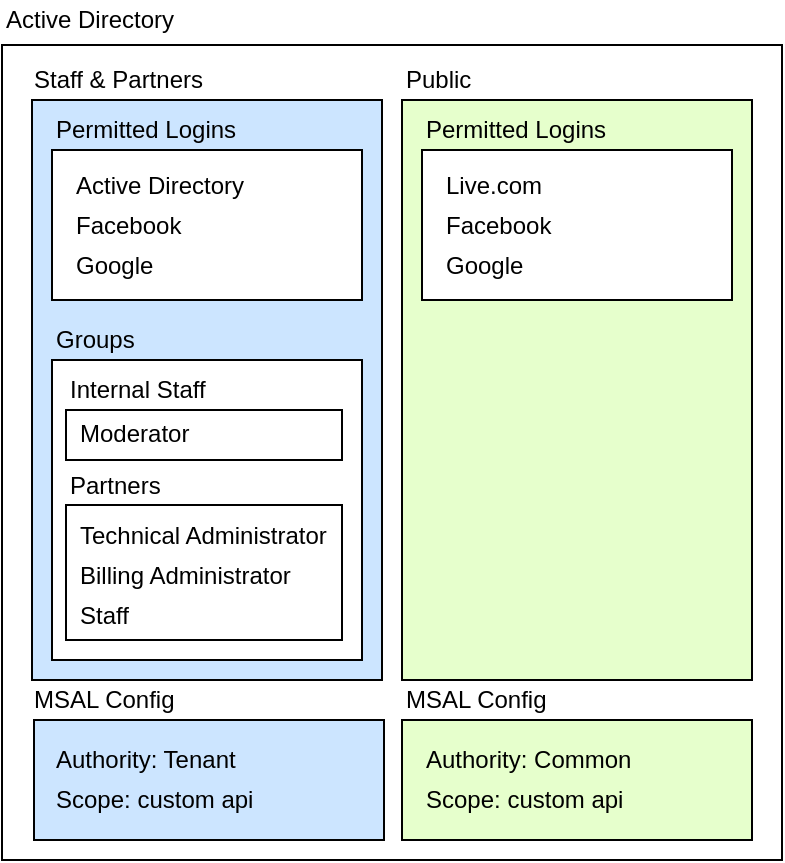 <mxfile version="14.1.7" type="github" pages="6">
  <diagram id="KOSnGOioNKZM-5J3Sp79" name="Page-2">
    <mxGraphModel dx="868" dy="733" grid="0" gridSize="10" guides="1" tooltips="1" connect="1" arrows="1" fold="1" page="1" pageScale="1" pageWidth="1400" pageHeight="850" math="0" shadow="0">
      <root>
        <mxCell id="-jTCPdRfbR5Y2La_rq5T-0" />
        <mxCell id="-jTCPdRfbR5Y2La_rq5T-1" parent="-jTCPdRfbR5Y2La_rq5T-0" />
        <mxCell id="-jTCPdRfbR5Y2La_rq5T-2" value="" style="rounded=0;whiteSpace=wrap;html=1;" parent="-jTCPdRfbR5Y2La_rq5T-1" vertex="1">
          <mxGeometry x="40" y="92.5" width="390" height="407.5" as="geometry" />
        </mxCell>
        <mxCell id="-jTCPdRfbR5Y2La_rq5T-21" value="" style="rounded=0;whiteSpace=wrap;html=1;align=left;fillColor=#CCE5FF;" parent="-jTCPdRfbR5Y2La_rq5T-1" vertex="1">
          <mxGeometry x="55" y="120" width="175" height="290" as="geometry" />
        </mxCell>
        <mxCell id="-jTCPdRfbR5Y2La_rq5T-3" value="Active Directory" style="text;html=1;strokeColor=none;fillColor=none;align=left;verticalAlign=middle;whiteSpace=wrap;rounded=0;" parent="-jTCPdRfbR5Y2La_rq5T-1" vertex="1">
          <mxGeometry x="40" y="70" width="320" height="20" as="geometry" />
        </mxCell>
        <mxCell id="-jTCPdRfbR5Y2La_rq5T-5" value="Staff &amp;amp; Partners" style="text;html=1;strokeColor=none;fillColor=none;align=left;verticalAlign=middle;whiteSpace=wrap;rounded=0;" parent="-jTCPdRfbR5Y2La_rq5T-1" vertex="1">
          <mxGeometry x="54" y="100" width="110" height="20" as="geometry" />
        </mxCell>
        <mxCell id="-jTCPdRfbR5Y2La_rq5T-6" value="" style="rounded=0;whiteSpace=wrap;html=1;" parent="-jTCPdRfbR5Y2La_rq5T-1" vertex="1">
          <mxGeometry x="65" y="250" width="155" height="150" as="geometry" />
        </mxCell>
        <mxCell id="-jTCPdRfbR5Y2La_rq5T-7" value="Groups" style="text;html=1;strokeColor=none;fillColor=none;align=left;verticalAlign=middle;whiteSpace=wrap;rounded=0;" parent="-jTCPdRfbR5Y2La_rq5T-1" vertex="1">
          <mxGeometry x="65" y="230" width="110" height="20" as="geometry" />
        </mxCell>
        <mxCell id="-jTCPdRfbR5Y2La_rq5T-8" value="" style="rounded=0;whiteSpace=wrap;html=1;align=left;" parent="-jTCPdRfbR5Y2La_rq5T-1" vertex="1">
          <mxGeometry x="65" y="145" width="155" height="75" as="geometry" />
        </mxCell>
        <mxCell id="-jTCPdRfbR5Y2La_rq5T-9" value="Permitted Logins" style="text;html=1;strokeColor=none;fillColor=none;align=left;verticalAlign=middle;whiteSpace=wrap;rounded=0;" parent="-jTCPdRfbR5Y2La_rq5T-1" vertex="1">
          <mxGeometry x="65" y="125" width="110" height="20" as="geometry" />
        </mxCell>
        <mxCell id="-jTCPdRfbR5Y2La_rq5T-10" value="Active Directory" style="text;html=1;strokeColor=none;fillColor=none;align=left;verticalAlign=middle;whiteSpace=wrap;rounded=0;" parent="-jTCPdRfbR5Y2La_rq5T-1" vertex="1">
          <mxGeometry x="75" y="152.5" width="100" height="20" as="geometry" />
        </mxCell>
        <mxCell id="-jTCPdRfbR5Y2La_rq5T-11" value="Facebook" style="text;html=1;strokeColor=none;fillColor=none;align=left;verticalAlign=middle;whiteSpace=wrap;rounded=0;" parent="-jTCPdRfbR5Y2La_rq5T-1" vertex="1">
          <mxGeometry x="75" y="172.5" width="100" height="20" as="geometry" />
        </mxCell>
        <mxCell id="-jTCPdRfbR5Y2La_rq5T-12" value="Google" style="text;html=1;strokeColor=none;fillColor=none;align=left;verticalAlign=middle;whiteSpace=wrap;rounded=0;" parent="-jTCPdRfbR5Y2La_rq5T-1" vertex="1">
          <mxGeometry x="75" y="192.5" width="100" height="20" as="geometry" />
        </mxCell>
        <mxCell id="-jTCPdRfbR5Y2La_rq5T-13" value="" style="rounded=0;whiteSpace=wrap;html=1;align=left;" parent="-jTCPdRfbR5Y2La_rq5T-1" vertex="1">
          <mxGeometry x="72" y="275" width="138" height="25" as="geometry" />
        </mxCell>
        <mxCell id="-jTCPdRfbR5Y2La_rq5T-14" value="Internal Staff&amp;nbsp;" style="text;html=1;strokeColor=none;fillColor=none;align=left;verticalAlign=middle;whiteSpace=wrap;rounded=0;" parent="-jTCPdRfbR5Y2La_rq5T-1" vertex="1">
          <mxGeometry x="72" y="255" width="110" height="20" as="geometry" />
        </mxCell>
        <mxCell id="-jTCPdRfbR5Y2La_rq5T-15" value="" style="rounded=0;whiteSpace=wrap;html=1;align=left;" parent="-jTCPdRfbR5Y2La_rq5T-1" vertex="1">
          <mxGeometry x="72" y="322.5" width="138" height="67.5" as="geometry" />
        </mxCell>
        <mxCell id="-jTCPdRfbR5Y2La_rq5T-16" value="Partners" style="text;html=1;strokeColor=none;fillColor=none;align=left;verticalAlign=middle;whiteSpace=wrap;rounded=0;" parent="-jTCPdRfbR5Y2La_rq5T-1" vertex="1">
          <mxGeometry x="72" y="302.5" width="110" height="20" as="geometry" />
        </mxCell>
        <mxCell id="-jTCPdRfbR5Y2La_rq5T-17" value="Moderator" style="text;html=1;strokeColor=none;fillColor=none;align=left;verticalAlign=middle;whiteSpace=wrap;rounded=0;" parent="-jTCPdRfbR5Y2La_rq5T-1" vertex="1">
          <mxGeometry x="77" y="277" width="100" height="20" as="geometry" />
        </mxCell>
        <mxCell id="-jTCPdRfbR5Y2La_rq5T-18" value="Technical Administrator" style="text;html=1;strokeColor=none;fillColor=none;align=left;verticalAlign=middle;whiteSpace=wrap;rounded=0;" parent="-jTCPdRfbR5Y2La_rq5T-1" vertex="1">
          <mxGeometry x="77" y="327.5" width="133" height="20" as="geometry" />
        </mxCell>
        <mxCell id="-jTCPdRfbR5Y2La_rq5T-19" value="Billing Administrator" style="text;html=1;strokeColor=none;fillColor=none;align=left;verticalAlign=middle;whiteSpace=wrap;rounded=0;" parent="-jTCPdRfbR5Y2La_rq5T-1" vertex="1">
          <mxGeometry x="77" y="347.5" width="133" height="20" as="geometry" />
        </mxCell>
        <mxCell id="-jTCPdRfbR5Y2La_rq5T-20" value="Staff" style="text;html=1;strokeColor=none;fillColor=none;align=left;verticalAlign=middle;whiteSpace=wrap;rounded=0;" parent="-jTCPdRfbR5Y2La_rq5T-1" vertex="1">
          <mxGeometry x="77" y="367.5" width="133" height="20" as="geometry" />
        </mxCell>
        <mxCell id="-jTCPdRfbR5Y2La_rq5T-22" value="" style="rounded=0;whiteSpace=wrap;html=1;align=left;fillColor=#E6FFCC;" parent="-jTCPdRfbR5Y2La_rq5T-1" vertex="1">
          <mxGeometry x="240" y="120" width="175" height="290" as="geometry" />
        </mxCell>
        <mxCell id="-jTCPdRfbR5Y2La_rq5T-23" value="" style="rounded=0;whiteSpace=wrap;html=1;align=left;" parent="-jTCPdRfbR5Y2La_rq5T-1" vertex="1">
          <mxGeometry x="250" y="145" width="155" height="75" as="geometry" />
        </mxCell>
        <mxCell id="-jTCPdRfbR5Y2La_rq5T-24" value="Live.com" style="text;html=1;strokeColor=none;fillColor=none;align=left;verticalAlign=middle;whiteSpace=wrap;rounded=0;" parent="-jTCPdRfbR5Y2La_rq5T-1" vertex="1">
          <mxGeometry x="260" y="152.5" width="100" height="20" as="geometry" />
        </mxCell>
        <mxCell id="-jTCPdRfbR5Y2La_rq5T-25" value="Facebook" style="text;html=1;strokeColor=none;fillColor=none;align=left;verticalAlign=middle;whiteSpace=wrap;rounded=0;" parent="-jTCPdRfbR5Y2La_rq5T-1" vertex="1">
          <mxGeometry x="260" y="172.5" width="100" height="20" as="geometry" />
        </mxCell>
        <mxCell id="-jTCPdRfbR5Y2La_rq5T-26" value="Google" style="text;html=1;strokeColor=none;fillColor=none;align=left;verticalAlign=middle;whiteSpace=wrap;rounded=0;" parent="-jTCPdRfbR5Y2La_rq5T-1" vertex="1">
          <mxGeometry x="260" y="192.5" width="100" height="20" as="geometry" />
        </mxCell>
        <mxCell id="-jTCPdRfbR5Y2La_rq5T-27" value="Permitted Logins" style="text;html=1;strokeColor=none;fillColor=none;align=left;verticalAlign=middle;whiteSpace=wrap;rounded=0;" parent="-jTCPdRfbR5Y2La_rq5T-1" vertex="1">
          <mxGeometry x="250" y="125" width="110" height="20" as="geometry" />
        </mxCell>
        <mxCell id="-jTCPdRfbR5Y2La_rq5T-28" value="Public" style="text;html=1;strokeColor=none;fillColor=none;align=left;verticalAlign=middle;whiteSpace=wrap;rounded=0;" parent="-jTCPdRfbR5Y2La_rq5T-1" vertex="1">
          <mxGeometry x="240" y="100" width="110" height="20" as="geometry" />
        </mxCell>
        <mxCell id="-jTCPdRfbR5Y2La_rq5T-29" value="" style="rounded=0;whiteSpace=wrap;html=1;align=left;fillColor=#CCE5FF;" parent="-jTCPdRfbR5Y2La_rq5T-1" vertex="1">
          <mxGeometry x="56" y="430" width="175" height="60" as="geometry" />
        </mxCell>
        <mxCell id="-jTCPdRfbR5Y2La_rq5T-30" value="" style="rounded=0;whiteSpace=wrap;html=1;align=left;fillColor=#E6FFCC;" parent="-jTCPdRfbR5Y2La_rq5T-1" vertex="1">
          <mxGeometry x="240" y="430" width="175" height="60" as="geometry" />
        </mxCell>
        <mxCell id="-jTCPdRfbR5Y2La_rq5T-31" value="MSAL Config" style="text;html=1;strokeColor=none;fillColor=none;align=left;verticalAlign=middle;whiteSpace=wrap;rounded=0;" parent="-jTCPdRfbR5Y2La_rq5T-1" vertex="1">
          <mxGeometry x="54" y="410" width="110" height="20" as="geometry" />
        </mxCell>
        <mxCell id="-jTCPdRfbR5Y2La_rq5T-32" value="MSAL Config" style="text;html=1;strokeColor=none;fillColor=none;align=left;verticalAlign=middle;whiteSpace=wrap;rounded=0;" parent="-jTCPdRfbR5Y2La_rq5T-1" vertex="1">
          <mxGeometry x="240" y="410" width="110" height="20" as="geometry" />
        </mxCell>
        <mxCell id="-jTCPdRfbR5Y2La_rq5T-33" value="Authority: Tenant" style="text;html=1;strokeColor=none;fillColor=none;align=left;verticalAlign=middle;whiteSpace=wrap;rounded=0;" parent="-jTCPdRfbR5Y2La_rq5T-1" vertex="1">
          <mxGeometry x="65" y="440" width="110" height="20" as="geometry" />
        </mxCell>
        <mxCell id="-jTCPdRfbR5Y2La_rq5T-34" value="Authority: Common" style="text;html=1;strokeColor=none;fillColor=none;align=left;verticalAlign=middle;whiteSpace=wrap;rounded=0;" parent="-jTCPdRfbR5Y2La_rq5T-1" vertex="1">
          <mxGeometry x="250" y="440" width="110" height="20" as="geometry" />
        </mxCell>
        <mxCell id="-jTCPdRfbR5Y2La_rq5T-35" value="Scope: custom api" style="text;html=1;strokeColor=none;fillColor=none;align=left;verticalAlign=middle;whiteSpace=wrap;rounded=0;" parent="-jTCPdRfbR5Y2La_rq5T-1" vertex="1">
          <mxGeometry x="65" y="460" width="110" height="20" as="geometry" />
        </mxCell>
        <mxCell id="-jTCPdRfbR5Y2La_rq5T-36" value="Scope: custom api" style="text;html=1;strokeColor=none;fillColor=none;align=left;verticalAlign=middle;whiteSpace=wrap;rounded=0;" parent="-jTCPdRfbR5Y2La_rq5T-1" vertex="1">
          <mxGeometry x="250" y="460" width="110" height="20" as="geometry" />
        </mxCell>
      </root>
    </mxGraphModel>
  </diagram>
  <diagram id="YZyiZrlpQ1N9jck-vG09" name="Request">
    <mxGraphModel dx="868" dy="733" grid="1" gridSize="10" guides="1" tooltips="1" connect="1" arrows="1" fold="1" page="1" pageScale="1" pageWidth="1400" pageHeight="850" math="0" shadow="0">
      <root>
        <mxCell id="0" />
        <mxCell id="1" parent="0" />
        <mxCell id="OmryVCfLiUM44Uoox4Ih-59" style="edgeStyle=orthogonalEdgeStyle;rounded=0;orthogonalLoop=1;jettySize=auto;html=1;entryX=0.5;entryY=0;entryDx=0;entryDy=0;fontFamily=Helvetica;fontSize=4;" parent="1" source="JCwaXL90y9zT6dZC9Zp4-1" target="OmryVCfLiUM44Uoox4Ih-43" edge="1">
          <mxGeometry relative="1" as="geometry" />
        </mxCell>
        <mxCell id="JCwaXL90y9zT6dZC9Zp4-1" value="" style="rounded=0;whiteSpace=wrap;html=1;" parent="1" vertex="1">
          <mxGeometry x="40" y="160" width="220" height="290" as="geometry" />
        </mxCell>
        <mxCell id="Tpt4DIQqjev-rOEuiUFe-9" style="edgeStyle=orthogonalEdgeStyle;rounded=0;orthogonalLoop=1;jettySize=auto;html=1;entryX=0.5;entryY=0;entryDx=0;entryDy=0;fontFamily=Helvetica;fontSize=8;exitX=0.696;exitY=0.998;exitDx=0;exitDy=0;exitPerimeter=0;" parent="1" source="OmryVCfLiUM44Uoox4Ih-1" target="Tpt4DIQqjev-rOEuiUFe-7" edge="1">
          <mxGeometry relative="1" as="geometry" />
        </mxCell>
        <mxCell id="OmryVCfLiUM44Uoox4Ih-1" value="" style="rounded=0;whiteSpace=wrap;html=1;" parent="1" vertex="1">
          <mxGeometry x="320" y="160" width="220" height="290" as="geometry" />
        </mxCell>
        <mxCell id="OmryVCfLiUM44Uoox4Ih-3" value="HOME PAGE" style="text;html=1;strokeColor=none;fillColor=none;align=center;verticalAlign=middle;whiteSpace=wrap;rounded=0;fontSize=5;" parent="1" vertex="1">
          <mxGeometry x="40" y="140" width="40" height="20" as="geometry" />
        </mxCell>
        <mxCell id="OmryVCfLiUM44Uoox4Ih-5" value="" style="rounded=0;whiteSpace=wrap;html=1;fontSize=5;" parent="1" vertex="1">
          <mxGeometry x="370" y="230" width="120" height="140" as="geometry" />
        </mxCell>
        <mxCell id="OmryVCfLiUM44Uoox4Ih-6" value="" style="rounded=0;whiteSpace=wrap;html=1;fontSize=5;" parent="1" vertex="1">
          <mxGeometry x="380" y="240" width="100" height="20" as="geometry" />
        </mxCell>
        <mxCell id="OmryVCfLiUM44Uoox4Ih-10" value="" style="group" parent="1" vertex="1" connectable="0">
          <mxGeometry x="90" y="230" width="50" height="76" as="geometry" />
        </mxCell>
        <mxCell id="OmryVCfLiUM44Uoox4Ih-7" value="" style="rounded=0;whiteSpace=wrap;html=1;fontSize=5;" parent="OmryVCfLiUM44Uoox4Ih-10" vertex="1">
          <mxGeometry width="50" height="60" as="geometry" />
        </mxCell>
        <mxCell id="OmryVCfLiUM44Uoox4Ih-8" value="$20/wk $3/da 4 day min" style="text;html=1;strokeColor=none;fillColor=none;align=left;verticalAlign=middle;whiteSpace=wrap;rounded=0;fontSize=4;fontFamily=Helvetica;" parent="OmryVCfLiUM44Uoox4Ih-10" vertex="1">
          <mxGeometry y="60" width="50" height="10" as="geometry" />
        </mxCell>
        <mxCell id="OmryVCfLiUM44Uoox4Ih-9" value="West Chester, PA" style="text;html=1;strokeColor=none;fillColor=none;align=left;verticalAlign=middle;whiteSpace=wrap;rounded=0;fontSize=3;fontFamily=Helvetica;" parent="OmryVCfLiUM44Uoox4Ih-10" vertex="1">
          <mxGeometry y="66" width="50" height="10" as="geometry" />
        </mxCell>
        <mxCell id="OmryVCfLiUM44Uoox4Ih-11" value="" style="group" parent="1" vertex="1" connectable="0">
          <mxGeometry x="145" y="230" width="50" height="76" as="geometry" />
        </mxCell>
        <mxCell id="OmryVCfLiUM44Uoox4Ih-12" value="" style="rounded=0;whiteSpace=wrap;html=1;fontSize=5;" parent="OmryVCfLiUM44Uoox4Ih-11" vertex="1">
          <mxGeometry width="50" height="60" as="geometry" />
        </mxCell>
        <mxCell id="OmryVCfLiUM44Uoox4Ih-13" value="$20/wk $3/da 4 day min" style="text;html=1;strokeColor=none;fillColor=none;align=left;verticalAlign=middle;whiteSpace=wrap;rounded=0;fontSize=4;fontFamily=Helvetica;" parent="OmryVCfLiUM44Uoox4Ih-11" vertex="1">
          <mxGeometry y="60" width="50" height="10" as="geometry" />
        </mxCell>
        <mxCell id="OmryVCfLiUM44Uoox4Ih-14" value="West Chester, PA" style="text;html=1;strokeColor=none;fillColor=none;align=left;verticalAlign=middle;whiteSpace=wrap;rounded=0;fontSize=3;fontFamily=Helvetica;" parent="OmryVCfLiUM44Uoox4Ih-11" vertex="1">
          <mxGeometry y="66" width="50" height="10" as="geometry" />
        </mxCell>
        <mxCell id="OmryVCfLiUM44Uoox4Ih-15" value="" style="group" parent="1" vertex="1" connectable="0">
          <mxGeometry x="200" y="230" width="50" height="76" as="geometry" />
        </mxCell>
        <mxCell id="OmryVCfLiUM44Uoox4Ih-16" value="" style="rounded=0;whiteSpace=wrap;html=1;fontSize=5;" parent="OmryVCfLiUM44Uoox4Ih-15" vertex="1">
          <mxGeometry width="50" height="60" as="geometry" />
        </mxCell>
        <mxCell id="OmryVCfLiUM44Uoox4Ih-17" value="$20/wk $3/da 4 day min" style="text;html=1;strokeColor=none;fillColor=none;align=left;verticalAlign=middle;whiteSpace=wrap;rounded=0;fontSize=4;fontFamily=Helvetica;" parent="OmryVCfLiUM44Uoox4Ih-15" vertex="1">
          <mxGeometry y="60" width="50" height="10" as="geometry" />
        </mxCell>
        <mxCell id="OmryVCfLiUM44Uoox4Ih-18" value="West Chester, PA" style="text;html=1;strokeColor=none;fillColor=none;align=left;verticalAlign=middle;whiteSpace=wrap;rounded=0;fontSize=3;fontFamily=Helvetica;" parent="OmryVCfLiUM44Uoox4Ih-15" vertex="1">
          <mxGeometry y="66" width="50" height="10" as="geometry" />
        </mxCell>
        <mxCell id="OmryVCfLiUM44Uoox4Ih-19" value="" style="group" parent="1" vertex="1" connectable="0">
          <mxGeometry x="90" y="310" width="50" height="76" as="geometry" />
        </mxCell>
        <mxCell id="OmryVCfLiUM44Uoox4Ih-20" value="" style="rounded=0;whiteSpace=wrap;html=1;fontSize=5;" parent="OmryVCfLiUM44Uoox4Ih-19" vertex="1">
          <mxGeometry width="50" height="60" as="geometry" />
        </mxCell>
        <mxCell id="OmryVCfLiUM44Uoox4Ih-21" value="$20/wk $3/da 4 day min" style="text;html=1;strokeColor=none;fillColor=none;align=left;verticalAlign=middle;whiteSpace=wrap;rounded=0;fontSize=4;fontFamily=Helvetica;" parent="OmryVCfLiUM44Uoox4Ih-19" vertex="1">
          <mxGeometry y="60" width="50" height="10" as="geometry" />
        </mxCell>
        <mxCell id="OmryVCfLiUM44Uoox4Ih-22" value="West Chester, PA" style="text;html=1;strokeColor=none;fillColor=none;align=left;verticalAlign=middle;whiteSpace=wrap;rounded=0;fontSize=3;fontFamily=Helvetica;" parent="OmryVCfLiUM44Uoox4Ih-19" vertex="1">
          <mxGeometry y="66" width="50" height="10" as="geometry" />
        </mxCell>
        <mxCell id="OmryVCfLiUM44Uoox4Ih-23" value="" style="group" parent="1" vertex="1" connectable="0">
          <mxGeometry x="145" y="310" width="50" height="76" as="geometry" />
        </mxCell>
        <mxCell id="OmryVCfLiUM44Uoox4Ih-24" value="" style="rounded=0;whiteSpace=wrap;html=1;fontSize=5;" parent="OmryVCfLiUM44Uoox4Ih-23" vertex="1">
          <mxGeometry width="50" height="60" as="geometry" />
        </mxCell>
        <mxCell id="OmryVCfLiUM44Uoox4Ih-25" value="$20/wk $3/da 4 day min" style="text;html=1;strokeColor=none;fillColor=none;align=left;verticalAlign=middle;whiteSpace=wrap;rounded=0;fontSize=4;fontFamily=Helvetica;" parent="OmryVCfLiUM44Uoox4Ih-23" vertex="1">
          <mxGeometry y="60" width="50" height="10" as="geometry" />
        </mxCell>
        <mxCell id="OmryVCfLiUM44Uoox4Ih-26" value="West Chester, PA" style="text;html=1;strokeColor=none;fillColor=none;align=left;verticalAlign=middle;whiteSpace=wrap;rounded=0;fontSize=3;fontFamily=Helvetica;" parent="OmryVCfLiUM44Uoox4Ih-23" vertex="1">
          <mxGeometry y="66" width="50" height="10" as="geometry" />
        </mxCell>
        <mxCell id="OmryVCfLiUM44Uoox4Ih-27" value="" style="group" parent="1" vertex="1" connectable="0">
          <mxGeometry x="200" y="310" width="50" height="76" as="geometry" />
        </mxCell>
        <mxCell id="OmryVCfLiUM44Uoox4Ih-28" value="" style="rounded=0;whiteSpace=wrap;html=1;fontSize=5;" parent="OmryVCfLiUM44Uoox4Ih-27" vertex="1">
          <mxGeometry width="50" height="60" as="geometry" />
        </mxCell>
        <mxCell id="OmryVCfLiUM44Uoox4Ih-29" value="$20/wk $3/da 4 day min" style="text;html=1;strokeColor=none;fillColor=none;align=left;verticalAlign=middle;whiteSpace=wrap;rounded=0;fontSize=4;fontFamily=Helvetica;" parent="OmryVCfLiUM44Uoox4Ih-27" vertex="1">
          <mxGeometry y="60" width="50" height="10" as="geometry" />
        </mxCell>
        <mxCell id="OmryVCfLiUM44Uoox4Ih-30" value="West Chester, PA" style="text;html=1;strokeColor=none;fillColor=none;align=left;verticalAlign=middle;whiteSpace=wrap;rounded=0;fontSize=3;fontFamily=Helvetica;" parent="OmryVCfLiUM44Uoox4Ih-27" vertex="1">
          <mxGeometry y="66" width="50" height="10" as="geometry" />
        </mxCell>
        <mxCell id="OmryVCfLiUM44Uoox4Ih-31" value="" style="rounded=0;whiteSpace=wrap;html=1;fontFamily=Helvetica;fontSize=3;align=left;" parent="1" vertex="1">
          <mxGeometry x="40" y="230" width="40" height="200" as="geometry" />
        </mxCell>
        <mxCell id="OmryVCfLiUM44Uoox4Ih-32" value="" style="rounded=0;whiteSpace=wrap;html=1;fontFamily=Helvetica;fontSize=3;align=left;" parent="1" vertex="1">
          <mxGeometry x="90" y="210" width="160" height="10" as="geometry" />
        </mxCell>
        <mxCell id="OmryVCfLiUM44Uoox4Ih-33" value="" style="rounded=0;whiteSpace=wrap;html=1;fontFamily=Helvetica;fontSize=3;align=left;" parent="1" vertex="1">
          <mxGeometry x="40" y="160" width="220" height="10" as="geometry" />
        </mxCell>
        <mxCell id="OmryVCfLiUM44Uoox4Ih-34" value="" style="rounded=0;whiteSpace=wrap;html=1;fontFamily=Helvetica;fontSize=3;align=left;" parent="1" vertex="1">
          <mxGeometry x="380" y="310" width="100" height="20" as="geometry" />
        </mxCell>
        <mxCell id="OmryVCfLiUM44Uoox4Ih-35" value="" style="rounded=0;whiteSpace=wrap;html=1;fontFamily=Helvetica;fontSize=3;align=left;" parent="1" vertex="1">
          <mxGeometry x="380" y="338" width="100" height="20" as="geometry" />
        </mxCell>
        <mxCell id="OmryVCfLiUM44Uoox4Ih-38" value="" style="rounded=0;whiteSpace=wrap;html=1;labelBackgroundColor=none;fontFamily=Helvetica;fontSize=3;align=left;fillColor=#E0E0E0;" parent="1" vertex="1">
          <mxGeometry x="380" y="310" width="20" height="20" as="geometry" />
        </mxCell>
        <mxCell id="OmryVCfLiUM44Uoox4Ih-39" value="" style="rounded=0;whiteSpace=wrap;html=1;labelBackgroundColor=none;fontFamily=Helvetica;fontSize=3;align=left;fillColor=#E0E0E0;" parent="1" vertex="1">
          <mxGeometry x="380" y="338" width="20" height="20" as="geometry" />
        </mxCell>
        <mxCell id="OmryVCfLiUM44Uoox4Ih-36" value="&lt;font style=&quot;font-size: 11px&quot;&gt;F&lt;/font&gt;" style="text;html=1;strokeColor=none;fillColor=none;align=center;verticalAlign=middle;whiteSpace=wrap;rounded=0;fontFamily=Helvetica;fontSize=3;labelBackgroundColor=none;" parent="1" vertex="1">
          <mxGeometry x="380" y="310" width="20" height="20" as="geometry" />
        </mxCell>
        <mxCell id="OmryVCfLiUM44Uoox4Ih-37" value="&lt;font style=&quot;font-size: 11px&quot;&gt;G&lt;/font&gt;" style="text;html=1;strokeColor=none;fillColor=none;align=center;verticalAlign=middle;whiteSpace=wrap;rounded=0;fontFamily=Helvetica;fontSize=3;" parent="1" vertex="1">
          <mxGeometry x="380" y="338" width="20" height="20" as="geometry" />
        </mxCell>
        <mxCell id="OmryVCfLiUM44Uoox4Ih-40" value="LOGIN" style="text;html=1;strokeColor=none;fillColor=none;align=center;verticalAlign=middle;whiteSpace=wrap;rounded=0;labelBackgroundColor=none;fontFamily=Helvetica;fontSize=11;" parent="1" vertex="1">
          <mxGeometry x="410" y="240" width="40" height="20" as="geometry" />
        </mxCell>
        <mxCell id="Tpt4DIQqjev-rOEuiUFe-13" style="edgeStyle=orthogonalEdgeStyle;rounded=0;orthogonalLoop=1;jettySize=auto;html=1;fontFamily=Helvetica;fontSize=8;" parent="1" source="OmryVCfLiUM44Uoox4Ih-42" target="OmryVCfLiUM44Uoox4Ih-253" edge="1">
          <mxGeometry relative="1" as="geometry" />
        </mxCell>
        <mxCell id="OmryVCfLiUM44Uoox4Ih-42" value="" style="rounded=0;whiteSpace=wrap;html=1;" parent="1" vertex="1">
          <mxGeometry x="600" y="160" width="220" height="290" as="geometry" />
        </mxCell>
        <mxCell id="OmryVCfLiUM44Uoox4Ih-76" style="edgeStyle=orthogonalEdgeStyle;rounded=0;orthogonalLoop=1;jettySize=auto;html=1;fontFamily=Helvetica;fontSize=4;entryX=0;entryY=0.5;entryDx=0;entryDy=0;" parent="1" source="OmryVCfLiUM44Uoox4Ih-43" target="Tpt4DIQqjev-rOEuiUFe-2" edge="1">
          <mxGeometry relative="1" as="geometry">
            <mxPoint x="310" y="640" as="targetPoint" />
          </mxGeometry>
        </mxCell>
        <mxCell id="OmryVCfLiUM44Uoox4Ih-43" value="" style="rounded=0;whiteSpace=wrap;html=1;" parent="1" vertex="1">
          <mxGeometry x="40" y="480" width="220" height="320" as="geometry" />
        </mxCell>
        <mxCell id="OmryVCfLiUM44Uoox4Ih-44" value="" style="group" parent="1" vertex="1" connectable="0">
          <mxGeometry x="60" y="520" width="140" height="140" as="geometry" />
        </mxCell>
        <mxCell id="OmryVCfLiUM44Uoox4Ih-45" value="" style="rounded=0;whiteSpace=wrap;html=1;fontSize=5;" parent="OmryVCfLiUM44Uoox4Ih-44" vertex="1">
          <mxGeometry x="-5" width="140" height="110.526" as="geometry" />
        </mxCell>
        <mxCell id="OmryVCfLiUM44Uoox4Ih-48" value="" style="rounded=0;whiteSpace=wrap;html=1;labelBackgroundColor=none;fontFamily=Helvetica;fontSize=11;align=left;" parent="1" vertex="1">
          <mxGeometry x="200" y="563" width="25" height="20" as="geometry" />
        </mxCell>
        <mxCell id="OmryVCfLiUM44Uoox4Ih-49" value="" style="rounded=0;whiteSpace=wrap;html=1;labelBackgroundColor=none;fontFamily=Helvetica;fontSize=11;align=left;" parent="1" vertex="1">
          <mxGeometry x="200" y="587" width="25" height="20" as="geometry" />
        </mxCell>
        <mxCell id="OmryVCfLiUM44Uoox4Ih-50" value="" style="rounded=0;whiteSpace=wrap;html=1;labelBackgroundColor=none;fontFamily=Helvetica;fontSize=11;align=left;" parent="1" vertex="1">
          <mxGeometry x="200" y="611" width="25" height="20" as="geometry" />
        </mxCell>
        <mxCell id="OmryVCfLiUM44Uoox4Ih-52" value="&lt;span style=&quot;font-size: 4px;&quot;&gt;$20/wk $3/da 4 day min&lt;/span&gt;" style="text;html=1;strokeColor=none;fillColor=none;align=left;verticalAlign=top;whiteSpace=wrap;rounded=0;labelBackgroundColor=none;fontFamily=Helvetica;fontSize=4;" parent="1" vertex="1">
          <mxGeometry x="203" y="530" width="52" height="19" as="geometry" />
        </mxCell>
        <mxCell id="OmryVCfLiUM44Uoox4Ih-55" value="MAP" style="rounded=0;whiteSpace=wrap;html=1;labelBackgroundColor=none;fontFamily=Helvetica;fontSize=4;align=center;fillColor=none;" parent="1" vertex="1">
          <mxGeometry x="55" y="640" width="55" height="40" as="geometry" />
        </mxCell>
        <mxCell id="OmryVCfLiUM44Uoox4Ih-57" value="&lt;h1&gt;Heading&lt;/h1&gt;&lt;p&gt;Lorem ipsum dolor sit amet, consectetur adipisicing elit, sed do eiusmod tempor incididunt ut labore et dolore magna aliqua.&lt;/p&gt;" style="text;html=1;strokeColor=none;fillColor=none;spacing=5;spacingTop=-20;whiteSpace=wrap;overflow=hidden;rounded=0;labelBackgroundColor=none;fontFamily=Helvetica;fontSize=4;align=left;" parent="1" vertex="1">
          <mxGeometry x="120" y="650" width="90" height="50" as="geometry" />
        </mxCell>
        <mxCell id="OmryVCfLiUM44Uoox4Ih-58" value="" style="triangle;whiteSpace=wrap;html=1;labelBackgroundColor=none;fillColor=none;fontFamily=Helvetica;fontSize=4;align=left;rotation=-180;" parent="1" vertex="1">
          <mxGeometry x="50" y="490" width="10" height="20" as="geometry" />
        </mxCell>
        <mxCell id="OmryVCfLiUM44Uoox4Ih-79" value="Verify Identity and Payment" style="text;html=1;strokeColor=none;fillColor=none;align=center;verticalAlign=middle;whiteSpace=wrap;rounded=0;labelBackgroundColor=none;fontFamily=Helvetica;fontSize=20;strokeWidth=20;" parent="1" vertex="1">
          <mxGeometry x="690" y="295" width="40" height="20" as="geometry" />
        </mxCell>
        <mxCell id="OmryVCfLiUM44Uoox4Ih-210" value="" style="group" parent="1" vertex="1" connectable="0">
          <mxGeometry x="60" y="690" width="70" height="46" as="geometry" />
        </mxCell>
        <mxCell id="OmryVCfLiUM44Uoox4Ih-178" value="" style="group" parent="OmryVCfLiUM44Uoox4Ih-210" vertex="1" connectable="0">
          <mxGeometry width="70" height="46" as="geometry" />
        </mxCell>
        <mxCell id="OmryVCfLiUM44Uoox4Ih-83" value="" style="rounded=0;whiteSpace=wrap;html=1;labelBackgroundColor=none;strokeWidth=1;fillColor=#ffffff;fontFamily=Helvetica;fontSize=20;align=left;" parent="OmryVCfLiUM44Uoox4Ih-178" vertex="1">
          <mxGeometry width="70" height="43" as="geometry" />
        </mxCell>
        <mxCell id="OmryVCfLiUM44Uoox4Ih-84" value="" style="whiteSpace=wrap;html=1;aspect=fixed;labelBackgroundColor=none;strokeWidth=1;fillColor=#ffffff;fontFamily=Helvetica;fontSize=20;align=left;" parent="OmryVCfLiUM44Uoox4Ih-178" vertex="1">
          <mxGeometry y="16" width="10" height="10" as="geometry" />
        </mxCell>
        <mxCell id="OmryVCfLiUM44Uoox4Ih-85" value="" style="whiteSpace=wrap;html=1;aspect=fixed;labelBackgroundColor=none;strokeWidth=1;fillColor=#ffffff;fontFamily=Helvetica;fontSize=20;align=left;" parent="OmryVCfLiUM44Uoox4Ih-178" vertex="1">
          <mxGeometry x="10" y="16" width="10" height="10" as="geometry" />
        </mxCell>
        <mxCell id="OmryVCfLiUM44Uoox4Ih-86" value="" style="whiteSpace=wrap;html=1;aspect=fixed;labelBackgroundColor=none;strokeWidth=1;fillColor=#ffffff;fontFamily=Helvetica;fontSize=20;align=left;" parent="OmryVCfLiUM44Uoox4Ih-178" vertex="1">
          <mxGeometry x="20" y="16" width="10" height="10" as="geometry" />
        </mxCell>
        <mxCell id="OmryVCfLiUM44Uoox4Ih-87" value="" style="whiteSpace=wrap;html=1;aspect=fixed;labelBackgroundColor=none;strokeWidth=1;fillColor=#ffffff;fontFamily=Helvetica;fontSize=20;align=left;" parent="OmryVCfLiUM44Uoox4Ih-178" vertex="1">
          <mxGeometry x="30" y="16" width="10" height="10" as="geometry" />
        </mxCell>
        <mxCell id="OmryVCfLiUM44Uoox4Ih-88" value="" style="whiteSpace=wrap;html=1;aspect=fixed;labelBackgroundColor=none;strokeWidth=1;fillColor=#ffffff;fontFamily=Helvetica;fontSize=20;align=left;" parent="OmryVCfLiUM44Uoox4Ih-178" vertex="1">
          <mxGeometry x="40" y="16" width="10" height="10" as="geometry" />
        </mxCell>
        <mxCell id="OmryVCfLiUM44Uoox4Ih-89" value="" style="whiteSpace=wrap;html=1;aspect=fixed;labelBackgroundColor=none;strokeWidth=1;fillColor=#ffffff;fontFamily=Helvetica;fontSize=20;align=left;" parent="OmryVCfLiUM44Uoox4Ih-178" vertex="1">
          <mxGeometry x="50" y="16" width="10" height="10" as="geometry" />
        </mxCell>
        <mxCell id="OmryVCfLiUM44Uoox4Ih-90" value="" style="whiteSpace=wrap;html=1;aspect=fixed;labelBackgroundColor=none;strokeWidth=1;fillColor=#ffffff;fontFamily=Helvetica;fontSize=20;align=left;" parent="OmryVCfLiUM44Uoox4Ih-178" vertex="1">
          <mxGeometry x="60" y="16" width="10" height="10" as="geometry" />
        </mxCell>
        <mxCell id="OmryVCfLiUM44Uoox4Ih-92" value="" style="whiteSpace=wrap;html=1;aspect=fixed;labelBackgroundColor=none;strokeWidth=1;fillColor=#ffffff;fontFamily=Helvetica;fontSize=20;align=left;" parent="OmryVCfLiUM44Uoox4Ih-178" vertex="1">
          <mxGeometry y="26" width="10" height="10" as="geometry" />
        </mxCell>
        <mxCell id="OmryVCfLiUM44Uoox4Ih-93" value="" style="whiteSpace=wrap;html=1;aspect=fixed;labelBackgroundColor=none;strokeWidth=1;fillColor=#ffffff;fontFamily=Helvetica;fontSize=20;align=left;" parent="OmryVCfLiUM44Uoox4Ih-178" vertex="1">
          <mxGeometry x="10" y="26" width="10" height="10" as="geometry" />
        </mxCell>
        <mxCell id="OmryVCfLiUM44Uoox4Ih-94" value="" style="whiteSpace=wrap;html=1;aspect=fixed;labelBackgroundColor=none;strokeWidth=1;fillColor=#ffffff;fontFamily=Helvetica;fontSize=20;align=left;" parent="OmryVCfLiUM44Uoox4Ih-178" vertex="1">
          <mxGeometry x="20" y="26" width="10" height="10" as="geometry" />
        </mxCell>
        <mxCell id="OmryVCfLiUM44Uoox4Ih-95" value="" style="whiteSpace=wrap;html=1;aspect=fixed;labelBackgroundColor=none;strokeWidth=1;fillColor=#ffffff;fontFamily=Helvetica;fontSize=20;align=left;" parent="OmryVCfLiUM44Uoox4Ih-178" vertex="1">
          <mxGeometry x="30" y="26" width="10" height="10" as="geometry" />
        </mxCell>
        <mxCell id="OmryVCfLiUM44Uoox4Ih-96" value="" style="whiteSpace=wrap;html=1;aspect=fixed;labelBackgroundColor=none;strokeWidth=1;fillColor=#ffffff;fontFamily=Helvetica;fontSize=20;align=left;" parent="OmryVCfLiUM44Uoox4Ih-178" vertex="1">
          <mxGeometry x="110" y="16" width="10" height="10" as="geometry" />
        </mxCell>
        <mxCell id="OmryVCfLiUM44Uoox4Ih-97" value="" style="whiteSpace=wrap;html=1;aspect=fixed;labelBackgroundColor=none;strokeWidth=1;fillColor=#ffffff;fontFamily=Helvetica;fontSize=20;align=left;" parent="OmryVCfLiUM44Uoox4Ih-178" vertex="1">
          <mxGeometry x="50" y="26" width="10" height="10" as="geometry" />
        </mxCell>
        <mxCell id="OmryVCfLiUM44Uoox4Ih-98" value="" style="whiteSpace=wrap;html=1;aspect=fixed;labelBackgroundColor=none;strokeWidth=1;fillColor=#ffffff;fontFamily=Helvetica;fontSize=20;align=left;" parent="OmryVCfLiUM44Uoox4Ih-178" vertex="1">
          <mxGeometry x="60" y="26" width="10" height="10" as="geometry" />
        </mxCell>
        <mxCell id="OmryVCfLiUM44Uoox4Ih-106" value="" style="whiteSpace=wrap;html=1;aspect=fixed;labelBackgroundColor=none;strokeWidth=1;fillColor=#ffffff;fontFamily=Helvetica;fontSize=20;align=left;" parent="OmryVCfLiUM44Uoox4Ih-178" vertex="1">
          <mxGeometry y="36" width="10" height="10" as="geometry" />
        </mxCell>
        <mxCell id="OmryVCfLiUM44Uoox4Ih-107" value="" style="whiteSpace=wrap;html=1;aspect=fixed;labelBackgroundColor=none;strokeWidth=1;fillColor=#ffffff;fontFamily=Helvetica;fontSize=20;align=left;" parent="OmryVCfLiUM44Uoox4Ih-178" vertex="1">
          <mxGeometry x="10" y="36" width="10" height="10" as="geometry" />
        </mxCell>
        <mxCell id="OmryVCfLiUM44Uoox4Ih-108" value="" style="whiteSpace=wrap;html=1;aspect=fixed;labelBackgroundColor=none;strokeWidth=1;fillColor=#ffffff;fontFamily=Helvetica;fontSize=20;align=left;" parent="OmryVCfLiUM44Uoox4Ih-178" vertex="1">
          <mxGeometry x="20" y="36" width="10" height="10" as="geometry" />
        </mxCell>
        <mxCell id="OmryVCfLiUM44Uoox4Ih-109" value="" style="whiteSpace=wrap;html=1;aspect=fixed;labelBackgroundColor=none;strokeWidth=1;fillColor=#ffffff;fontFamily=Helvetica;fontSize=20;align=left;" parent="OmryVCfLiUM44Uoox4Ih-178" vertex="1">
          <mxGeometry x="30" y="36" width="10" height="10" as="geometry" />
        </mxCell>
        <mxCell id="OmryVCfLiUM44Uoox4Ih-110" value="" style="whiteSpace=wrap;html=1;aspect=fixed;labelBackgroundColor=none;strokeWidth=1;fillColor=#ffffff;fontFamily=Helvetica;fontSize=20;align=left;" parent="OmryVCfLiUM44Uoox4Ih-178" vertex="1">
          <mxGeometry x="40" y="36" width="10" height="10" as="geometry" />
        </mxCell>
        <mxCell id="OmryVCfLiUM44Uoox4Ih-111" value="" style="whiteSpace=wrap;html=1;aspect=fixed;labelBackgroundColor=none;strokeWidth=1;fillColor=#ffffff;fontFamily=Helvetica;fontSize=20;align=left;" parent="OmryVCfLiUM44Uoox4Ih-178" vertex="1">
          <mxGeometry x="50" y="36" width="10" height="10" as="geometry" />
        </mxCell>
        <mxCell id="OmryVCfLiUM44Uoox4Ih-112" value="" style="whiteSpace=wrap;html=1;aspect=fixed;labelBackgroundColor=none;strokeWidth=1;fillColor=#ffffff;fontFamily=Helvetica;fontSize=20;align=left;" parent="OmryVCfLiUM44Uoox4Ih-178" vertex="1">
          <mxGeometry x="60" y="36" width="10" height="10" as="geometry" />
        </mxCell>
        <mxCell id="OmryVCfLiUM44Uoox4Ih-113" value="" style="whiteSpace=wrap;html=1;aspect=fixed;labelBackgroundColor=none;strokeWidth=1;fontFamily=Helvetica;fontSize=20;align=left;fillColor=#E6E6E6;" parent="OmryVCfLiUM44Uoox4Ih-178" vertex="1">
          <mxGeometry y="6" width="10" height="10" as="geometry" />
        </mxCell>
        <mxCell id="OmryVCfLiUM44Uoox4Ih-114" value="" style="whiteSpace=wrap;html=1;aspect=fixed;labelBackgroundColor=none;strokeWidth=1;fontFamily=Helvetica;fontSize=20;align=left;fillColor=#E6E6E6;" parent="OmryVCfLiUM44Uoox4Ih-178" vertex="1">
          <mxGeometry x="10" y="6" width="10" height="10" as="geometry" />
        </mxCell>
        <mxCell id="OmryVCfLiUM44Uoox4Ih-115" value="" style="whiteSpace=wrap;html=1;aspect=fixed;labelBackgroundColor=none;strokeWidth=1;fontFamily=Helvetica;fontSize=20;align=left;fillColor=#E6E6E6;" parent="OmryVCfLiUM44Uoox4Ih-178" vertex="1">
          <mxGeometry x="20" y="6" width="10" height="10" as="geometry" />
        </mxCell>
        <mxCell id="OmryVCfLiUM44Uoox4Ih-116" value="" style="whiteSpace=wrap;html=1;aspect=fixed;labelBackgroundColor=none;strokeWidth=1;fontFamily=Helvetica;fontSize=20;align=left;fillColor=#E6E6E6;" parent="OmryVCfLiUM44Uoox4Ih-178" vertex="1">
          <mxGeometry x="30" y="6" width="10" height="10" as="geometry" />
        </mxCell>
        <mxCell id="OmryVCfLiUM44Uoox4Ih-117" value="" style="whiteSpace=wrap;html=1;aspect=fixed;labelBackgroundColor=none;strokeWidth=1;fontFamily=Helvetica;fontSize=20;align=left;fillColor=#E6E6E6;" parent="OmryVCfLiUM44Uoox4Ih-178" vertex="1">
          <mxGeometry x="40" y="6" width="10" height="10" as="geometry" />
        </mxCell>
        <mxCell id="OmryVCfLiUM44Uoox4Ih-118" value="" style="whiteSpace=wrap;html=1;aspect=fixed;labelBackgroundColor=none;strokeWidth=1;fontFamily=Helvetica;fontSize=20;align=left;fillColor=#E6E6E6;" parent="OmryVCfLiUM44Uoox4Ih-178" vertex="1">
          <mxGeometry x="50" y="6" width="10" height="10" as="geometry" />
        </mxCell>
        <mxCell id="OmryVCfLiUM44Uoox4Ih-119" value="" style="whiteSpace=wrap;html=1;aspect=fixed;labelBackgroundColor=none;strokeWidth=1;fillColor=#ffffff;fontFamily=Helvetica;fontSize=20;align=left;" parent="OmryVCfLiUM44Uoox4Ih-178" vertex="1">
          <mxGeometry x="60" y="6" width="10" height="10" as="geometry" />
        </mxCell>
        <mxCell id="OmryVCfLiUM44Uoox4Ih-211" value="" style="group" parent="1" vertex="1" connectable="0">
          <mxGeometry x="140" y="690" width="70" height="46" as="geometry" />
        </mxCell>
        <mxCell id="OmryVCfLiUM44Uoox4Ih-212" value="" style="group" parent="OmryVCfLiUM44Uoox4Ih-211" vertex="1" connectable="0">
          <mxGeometry width="70" height="46" as="geometry" />
        </mxCell>
        <mxCell id="OmryVCfLiUM44Uoox4Ih-213" value="" style="rounded=0;whiteSpace=wrap;html=1;labelBackgroundColor=none;strokeWidth=1;fillColor=#ffffff;fontFamily=Helvetica;fontSize=20;align=left;" parent="OmryVCfLiUM44Uoox4Ih-212" vertex="1">
          <mxGeometry width="70" height="43" as="geometry" />
        </mxCell>
        <mxCell id="OmryVCfLiUM44Uoox4Ih-214" value="" style="whiteSpace=wrap;html=1;aspect=fixed;labelBackgroundColor=none;strokeWidth=1;fillColor=#ffffff;fontFamily=Helvetica;fontSize=20;align=left;" parent="OmryVCfLiUM44Uoox4Ih-212" vertex="1">
          <mxGeometry y="16" width="10" height="10" as="geometry" />
        </mxCell>
        <mxCell id="OmryVCfLiUM44Uoox4Ih-215" value="" style="whiteSpace=wrap;html=1;aspect=fixed;labelBackgroundColor=none;strokeWidth=1;fillColor=#ffffff;fontFamily=Helvetica;fontSize=20;align=left;" parent="OmryVCfLiUM44Uoox4Ih-212" vertex="1">
          <mxGeometry x="10" y="16" width="10" height="10" as="geometry" />
        </mxCell>
        <mxCell id="OmryVCfLiUM44Uoox4Ih-216" value="" style="whiteSpace=wrap;html=1;aspect=fixed;labelBackgroundColor=none;strokeWidth=1;fillColor=#ffffff;fontFamily=Helvetica;fontSize=20;align=left;" parent="OmryVCfLiUM44Uoox4Ih-212" vertex="1">
          <mxGeometry x="20" y="16" width="10" height="10" as="geometry" />
        </mxCell>
        <mxCell id="OmryVCfLiUM44Uoox4Ih-217" value="" style="whiteSpace=wrap;html=1;aspect=fixed;labelBackgroundColor=none;strokeWidth=1;fillColor=#ffffff;fontFamily=Helvetica;fontSize=20;align=left;" parent="OmryVCfLiUM44Uoox4Ih-212" vertex="1">
          <mxGeometry x="30" y="16" width="10" height="10" as="geometry" />
        </mxCell>
        <mxCell id="OmryVCfLiUM44Uoox4Ih-218" value="" style="whiteSpace=wrap;html=1;aspect=fixed;labelBackgroundColor=none;strokeWidth=1;fillColor=#ffffff;fontFamily=Helvetica;fontSize=20;align=left;" parent="OmryVCfLiUM44Uoox4Ih-212" vertex="1">
          <mxGeometry x="40" y="16" width="10" height="10" as="geometry" />
        </mxCell>
        <mxCell id="OmryVCfLiUM44Uoox4Ih-219" value="" style="whiteSpace=wrap;html=1;aspect=fixed;labelBackgroundColor=none;strokeWidth=1;fontFamily=Helvetica;fontSize=20;align=left;fillColor=#E6E6E6;" parent="OmryVCfLiUM44Uoox4Ih-212" vertex="1">
          <mxGeometry x="50" y="16" width="10" height="10" as="geometry" />
        </mxCell>
        <mxCell id="OmryVCfLiUM44Uoox4Ih-220" value="" style="whiteSpace=wrap;html=1;aspect=fixed;labelBackgroundColor=none;strokeWidth=1;fontFamily=Helvetica;fontSize=20;align=left;fillColor=#E6E6E6;" parent="OmryVCfLiUM44Uoox4Ih-212" vertex="1">
          <mxGeometry x="60" y="16" width="10" height="10" as="geometry" />
        </mxCell>
        <mxCell id="OmryVCfLiUM44Uoox4Ih-221" value="" style="whiteSpace=wrap;html=1;aspect=fixed;labelBackgroundColor=none;strokeWidth=1;fontFamily=Helvetica;fontSize=20;align=left;fillColor=#E6E6E6;" parent="OmryVCfLiUM44Uoox4Ih-212" vertex="1">
          <mxGeometry y="26" width="10" height="10" as="geometry" />
        </mxCell>
        <mxCell id="OmryVCfLiUM44Uoox4Ih-222" value="" style="whiteSpace=wrap;html=1;aspect=fixed;labelBackgroundColor=none;strokeWidth=1;fontFamily=Helvetica;fontSize=20;align=left;fillColor=#E6E6E6;" parent="OmryVCfLiUM44Uoox4Ih-212" vertex="1">
          <mxGeometry x="10" y="26" width="10" height="10" as="geometry" />
        </mxCell>
        <mxCell id="OmryVCfLiUM44Uoox4Ih-223" value="" style="whiteSpace=wrap;html=1;aspect=fixed;labelBackgroundColor=none;strokeWidth=1;fontFamily=Helvetica;fontSize=20;align=left;fillColor=#E6E6E6;" parent="OmryVCfLiUM44Uoox4Ih-212" vertex="1">
          <mxGeometry x="20" y="26" width="10" height="10" as="geometry" />
        </mxCell>
        <mxCell id="OmryVCfLiUM44Uoox4Ih-224" value="" style="whiteSpace=wrap;html=1;aspect=fixed;labelBackgroundColor=none;strokeWidth=1;fontFamily=Helvetica;fontSize=20;align=left;fillColor=#E6E6E6;" parent="OmryVCfLiUM44Uoox4Ih-212" vertex="1">
          <mxGeometry x="30" y="26" width="10" height="10" as="geometry" />
        </mxCell>
        <mxCell id="OmryVCfLiUM44Uoox4Ih-225" value="" style="whiteSpace=wrap;html=1;aspect=fixed;labelBackgroundColor=none;strokeWidth=1;fillColor=#ffffff;fontFamily=Helvetica;fontSize=20;align=left;" parent="OmryVCfLiUM44Uoox4Ih-212" vertex="1">
          <mxGeometry x="40" y="26" width="10" height="10" as="geometry" />
        </mxCell>
        <mxCell id="OmryVCfLiUM44Uoox4Ih-226" value="" style="whiteSpace=wrap;html=1;aspect=fixed;labelBackgroundColor=none;strokeWidth=1;fillColor=#ffffff;fontFamily=Helvetica;fontSize=20;align=left;" parent="OmryVCfLiUM44Uoox4Ih-212" vertex="1">
          <mxGeometry x="50" y="26" width="10" height="10" as="geometry" />
        </mxCell>
        <mxCell id="OmryVCfLiUM44Uoox4Ih-227" value="" style="whiteSpace=wrap;html=1;aspect=fixed;labelBackgroundColor=none;strokeWidth=1;fillColor=#ffffff;fontFamily=Helvetica;fontSize=20;align=left;" parent="OmryVCfLiUM44Uoox4Ih-212" vertex="1">
          <mxGeometry x="60" y="26" width="10" height="10" as="geometry" />
        </mxCell>
        <mxCell id="OmryVCfLiUM44Uoox4Ih-228" value="" style="whiteSpace=wrap;html=1;aspect=fixed;labelBackgroundColor=none;strokeWidth=1;fillColor=#ffffff;fontFamily=Helvetica;fontSize=20;align=left;" parent="OmryVCfLiUM44Uoox4Ih-212" vertex="1">
          <mxGeometry y="36" width="10" height="10" as="geometry" />
        </mxCell>
        <mxCell id="OmryVCfLiUM44Uoox4Ih-229" value="" style="whiteSpace=wrap;html=1;aspect=fixed;labelBackgroundColor=none;strokeWidth=1;fillColor=#ffffff;fontFamily=Helvetica;fontSize=20;align=left;" parent="OmryVCfLiUM44Uoox4Ih-212" vertex="1">
          <mxGeometry x="10" y="36" width="10" height="10" as="geometry" />
        </mxCell>
        <mxCell id="OmryVCfLiUM44Uoox4Ih-230" value="" style="whiteSpace=wrap;html=1;aspect=fixed;labelBackgroundColor=none;strokeWidth=1;fillColor=#ffffff;fontFamily=Helvetica;fontSize=20;align=left;" parent="OmryVCfLiUM44Uoox4Ih-212" vertex="1">
          <mxGeometry x="20" y="36" width="10" height="10" as="geometry" />
        </mxCell>
        <mxCell id="OmryVCfLiUM44Uoox4Ih-231" value="" style="whiteSpace=wrap;html=1;aspect=fixed;labelBackgroundColor=none;strokeWidth=1;fillColor=#ffffff;fontFamily=Helvetica;fontSize=20;align=left;" parent="OmryVCfLiUM44Uoox4Ih-212" vertex="1">
          <mxGeometry x="30" y="36" width="10" height="10" as="geometry" />
        </mxCell>
        <mxCell id="OmryVCfLiUM44Uoox4Ih-232" value="" style="whiteSpace=wrap;html=1;aspect=fixed;labelBackgroundColor=none;strokeWidth=1;fillColor=#ffffff;fontFamily=Helvetica;fontSize=20;align=left;" parent="OmryVCfLiUM44Uoox4Ih-212" vertex="1">
          <mxGeometry x="40" y="36" width="10" height="10" as="geometry" />
        </mxCell>
        <mxCell id="OmryVCfLiUM44Uoox4Ih-233" value="" style="whiteSpace=wrap;html=1;aspect=fixed;labelBackgroundColor=none;strokeWidth=1;fillColor=#ffffff;fontFamily=Helvetica;fontSize=20;align=left;" parent="OmryVCfLiUM44Uoox4Ih-212" vertex="1">
          <mxGeometry x="50" y="36" width="10" height="10" as="geometry" />
        </mxCell>
        <mxCell id="OmryVCfLiUM44Uoox4Ih-234" value="" style="whiteSpace=wrap;html=1;aspect=fixed;labelBackgroundColor=none;strokeWidth=1;fillColor=#ffffff;fontFamily=Helvetica;fontSize=20;align=left;" parent="OmryVCfLiUM44Uoox4Ih-212" vertex="1">
          <mxGeometry x="60" y="36" width="10" height="10" as="geometry" />
        </mxCell>
        <mxCell id="OmryVCfLiUM44Uoox4Ih-235" value="" style="whiteSpace=wrap;html=1;aspect=fixed;labelBackgroundColor=none;strokeWidth=1;fillColor=#ffffff;fontFamily=Helvetica;fontSize=20;align=left;" parent="OmryVCfLiUM44Uoox4Ih-212" vertex="1">
          <mxGeometry y="6" width="10" height="10" as="geometry" />
        </mxCell>
        <mxCell id="OmryVCfLiUM44Uoox4Ih-236" value="" style="whiteSpace=wrap;html=1;aspect=fixed;labelBackgroundColor=none;strokeWidth=1;fillColor=#ffffff;fontFamily=Helvetica;fontSize=20;align=left;" parent="OmryVCfLiUM44Uoox4Ih-212" vertex="1">
          <mxGeometry x="10" y="6" width="10" height="10" as="geometry" />
        </mxCell>
        <mxCell id="OmryVCfLiUM44Uoox4Ih-237" value="" style="whiteSpace=wrap;html=1;aspect=fixed;labelBackgroundColor=none;strokeWidth=1;fillColor=#ffffff;fontFamily=Helvetica;fontSize=20;align=left;" parent="OmryVCfLiUM44Uoox4Ih-212" vertex="1">
          <mxGeometry x="20" y="6" width="10" height="10" as="geometry" />
        </mxCell>
        <mxCell id="OmryVCfLiUM44Uoox4Ih-238" value="" style="whiteSpace=wrap;html=1;aspect=fixed;labelBackgroundColor=none;strokeWidth=1;fillColor=#ffffff;fontFamily=Helvetica;fontSize=20;align=left;" parent="OmryVCfLiUM44Uoox4Ih-212" vertex="1">
          <mxGeometry x="30" y="6" width="10" height="10" as="geometry" />
        </mxCell>
        <mxCell id="OmryVCfLiUM44Uoox4Ih-239" value="" style="whiteSpace=wrap;html=1;aspect=fixed;labelBackgroundColor=none;strokeWidth=1;fillColor=#ffffff;fontFamily=Helvetica;fontSize=20;align=left;" parent="OmryVCfLiUM44Uoox4Ih-212" vertex="1">
          <mxGeometry x="40" y="6" width="10" height="10" as="geometry" />
        </mxCell>
        <mxCell id="OmryVCfLiUM44Uoox4Ih-240" value="" style="whiteSpace=wrap;html=1;aspect=fixed;labelBackgroundColor=none;strokeWidth=1;fillColor=#ffffff;fontFamily=Helvetica;fontSize=20;align=left;" parent="OmryVCfLiUM44Uoox4Ih-212" vertex="1">
          <mxGeometry x="50" y="6" width="10" height="10" as="geometry" />
        </mxCell>
        <mxCell id="OmryVCfLiUM44Uoox4Ih-241" value="" style="whiteSpace=wrap;html=1;aspect=fixed;labelBackgroundColor=none;strokeWidth=1;fillColor=#ffffff;fontFamily=Helvetica;fontSize=20;align=left;" parent="OmryVCfLiUM44Uoox4Ih-212" vertex="1">
          <mxGeometry x="60" y="6" width="10" height="10" as="geometry" />
        </mxCell>
        <mxCell id="OmryVCfLiUM44Uoox4Ih-242" value="Schdule" style="rounded=1;whiteSpace=wrap;html=1;labelBackgroundColor=none;fontFamily=Helvetica;fontSize=8;align=center;fillColor=#99CCFF;" parent="1" vertex="1">
          <mxGeometry x="155" y="748" width="55" height="10" as="geometry" />
        </mxCell>
        <mxCell id="OmryVCfLiUM44Uoox4Ih-251" value="$25" style="text;html=1;strokeColor=none;fillColor=none;align=center;verticalAlign=middle;whiteSpace=wrap;rounded=0;labelBackgroundColor=none;fontFamily=Helvetica;fontSize=18;" parent="1" vertex="1">
          <mxGeometry x="105" y="772" width="40" height="20" as="geometry" />
        </mxCell>
        <mxCell id="OmryVCfLiUM44Uoox4Ih-252" value="$4x5days" style="text;html=1;strokeColor=none;fillColor=none;align=center;verticalAlign=middle;whiteSpace=wrap;rounded=0;labelBackgroundColor=none;fontFamily=Helvetica;fontSize=10;" parent="1" vertex="1">
          <mxGeometry x="100" y="743" width="40" height="20" as="geometry" />
        </mxCell>
        <mxCell id="OmryVCfLiUM44Uoox4Ih-278" style="edgeStyle=orthogonalEdgeStyle;rounded=0;orthogonalLoop=1;jettySize=auto;html=1;fontFamily=Helvetica;fontSize=8;" parent="1" source="OmryVCfLiUM44Uoox4Ih-253" target="OmryVCfLiUM44Uoox4Ih-277" edge="1">
          <mxGeometry relative="1" as="geometry" />
        </mxCell>
        <mxCell id="Tpt4DIQqjev-rOEuiUFe-14" value="SMS / Email Receipt" style="edgeLabel;html=1;align=center;verticalAlign=middle;resizable=0;points=[];fontSize=8;fontFamily=Helvetica;" parent="OmryVCfLiUM44Uoox4Ih-278" vertex="1" connectable="0">
          <mxGeometry x="0.071" relative="1" as="geometry">
            <mxPoint as="offset" />
          </mxGeometry>
        </mxCell>
        <mxCell id="OmryVCfLiUM44Uoox4Ih-253" value="" style="rounded=0;whiteSpace=wrap;html=1;" parent="1" vertex="1">
          <mxGeometry x="600" y="480" width="220" height="290" as="geometry" />
        </mxCell>
        <mxCell id="OmryVCfLiUM44Uoox4Ih-266" value="" style="rounded=0;whiteSpace=wrap;html=1;fontSize=5;" parent="1" vertex="1">
          <mxGeometry x="620" y="500" width="50" height="44.211" as="geometry" />
        </mxCell>
        <mxCell id="OmryVCfLiUM44Uoox4Ih-267" value="APR 3-8" style="text;html=1;strokeColor=none;fillColor=none;align=left;verticalAlign=middle;whiteSpace=wrap;rounded=0;labelBackgroundColor=none;fontFamily=Helvetica;fontSize=12;" parent="1" vertex="1">
          <mxGeometry x="620" y="553" width="100" height="20" as="geometry" />
        </mxCell>
        <mxCell id="OmryVCfLiUM44Uoox4Ih-268" value="Pick Up" style="text;html=1;strokeColor=none;fillColor=none;align=left;verticalAlign=middle;whiteSpace=wrap;rounded=0;labelBackgroundColor=none;fontFamily=Helvetica;fontSize=7;" parent="1" vertex="1">
          <mxGeometry x="620" y="583" width="80" height="20" as="geometry" />
        </mxCell>
        <mxCell id="OmryVCfLiUM44Uoox4Ih-269" value="Dop Off" style="text;html=1;strokeColor=none;fillColor=none;align=left;verticalAlign=middle;whiteSpace=wrap;rounded=0;labelBackgroundColor=none;fontFamily=Helvetica;fontSize=7;" parent="1" vertex="1">
          <mxGeometry x="620" y="630" width="80" height="20" as="geometry" />
        </mxCell>
        <mxCell id="OmryVCfLiUM44Uoox4Ih-270" value="9-11AM @ 123 Main Street" style="text;html=1;strokeColor=none;fillColor=none;align=left;verticalAlign=middle;whiteSpace=wrap;rounded=0;labelBackgroundColor=none;fontFamily=Helvetica;fontSize=10;" parent="1" vertex="1">
          <mxGeometry x="620" y="597" width="140" height="20" as="geometry" />
        </mxCell>
        <mxCell id="OmryVCfLiUM44Uoox4Ih-271" value="9-11AM @ 123 Main Street" style="text;html=1;strokeColor=none;fillColor=none;align=left;verticalAlign=middle;whiteSpace=wrap;rounded=0;labelBackgroundColor=none;fontFamily=Helvetica;fontSize=10;" parent="1" vertex="1">
          <mxGeometry x="620" y="641" width="140" height="20" as="geometry" />
        </mxCell>
        <mxCell id="OmryVCfLiUM44Uoox4Ih-272" value="Buy Now" style="rounded=1;whiteSpace=wrap;html=1;labelBackgroundColor=none;fontFamily=Helvetica;fontSize=8;align=center;fillColor=#99CCFF;" parent="1" vertex="1">
          <mxGeometry x="155" y="763" width="55" height="7" as="geometry" />
        </mxCell>
        <mxCell id="OmryVCfLiUM44Uoox4Ih-273" value="Contact Lender" style="rounded=1;whiteSpace=wrap;html=1;labelBackgroundColor=none;fontFamily=Helvetica;fontSize=8;align=center;fillColor=#99CCFF;" parent="1" vertex="1">
          <mxGeometry x="690" y="686" width="70" height="24" as="geometry" />
        </mxCell>
        <mxCell id="Tpt4DIQqjev-rOEuiUFe-16" style="edgeStyle=orthogonalEdgeStyle;rounded=0;orthogonalLoop=1;jettySize=auto;html=1;fontFamily=Helvetica;fontSize=8;" parent="1" source="OmryVCfLiUM44Uoox4Ih-277" target="Tpt4DIQqjev-rOEuiUFe-15" edge="1">
          <mxGeometry relative="1" as="geometry" />
        </mxCell>
        <mxCell id="OmryVCfLiUM44Uoox4Ih-277" value="" style="outlineConnect=0;fontColor=#232F3E;gradientColor=none;fillColor=#232F3E;strokeColor=none;dashed=0;verticalLabelPosition=bottom;verticalAlign=top;align=center;html=1;fontSize=12;fontStyle=0;aspect=fixed;pointerEvents=1;shape=mxgraph.aws4.email_2;labelBackgroundColor=none;strokeWidth=2;" parent="1" vertex="1">
          <mxGeometry x="974.08" y="460" width="31.84" height="20" as="geometry" />
        </mxCell>
        <mxCell id="Tpt4DIQqjev-rOEuiUFe-5" style="edgeStyle=orthogonalEdgeStyle;rounded=0;orthogonalLoop=1;jettySize=auto;html=1;entryX=0.185;entryY=0.996;entryDx=0;entryDy=0;entryPerimeter=0;fontFamily=Helvetica;fontSize=18;" parent="1" source="Tpt4DIQqjev-rOEuiUFe-2" target="OmryVCfLiUM44Uoox4Ih-1" edge="1">
          <mxGeometry relative="1" as="geometry" />
        </mxCell>
        <mxCell id="Tpt4DIQqjev-rOEuiUFe-6" value="No" style="edgeLabel;html=1;align=center;verticalAlign=middle;resizable=0;points=[];fontSize=8;fontFamily=Helvetica;" parent="Tpt4DIQqjev-rOEuiUFe-5" vertex="1" connectable="0">
          <mxGeometry x="-0.371" y="-2" relative="1" as="geometry">
            <mxPoint as="offset" />
          </mxGeometry>
        </mxCell>
        <mxCell id="Tpt4DIQqjev-rOEuiUFe-8" value="Yes" style="edgeStyle=orthogonalEdgeStyle;rounded=0;orthogonalLoop=1;jettySize=auto;html=1;entryX=0;entryY=0.5;entryDx=0;entryDy=0;fontFamily=Helvetica;fontSize=8;" parent="1" source="Tpt4DIQqjev-rOEuiUFe-2" target="Tpt4DIQqjev-rOEuiUFe-7" edge="1">
          <mxGeometry relative="1" as="geometry" />
        </mxCell>
        <mxCell id="Tpt4DIQqjev-rOEuiUFe-2" value="Logged In" style="rhombus;whiteSpace=wrap;html=1;labelBackgroundColor=none;fillColor=#ffffff;fontFamily=Helvetica;fontSize=10;align=center;" parent="1" vertex="1">
          <mxGeometry x="320" y="600" width="80" height="80" as="geometry" />
        </mxCell>
        <mxCell id="Tpt4DIQqjev-rOEuiUFe-4" value="" style="group" parent="1" vertex="1" connectable="0">
          <mxGeometry x="60" y="743" width="30" height="49" as="geometry" />
        </mxCell>
        <mxCell id="Tpt4DIQqjev-rOEuiUFe-3" value="" style="group" parent="Tpt4DIQqjev-rOEuiUFe-4" vertex="1" connectable="0">
          <mxGeometry width="30" height="49" as="geometry" />
        </mxCell>
        <mxCell id="OmryVCfLiUM44Uoox4Ih-243" value="" style="rounded=0;whiteSpace=wrap;html=1;labelBackgroundColor=none;strokeWidth=1;fontFamily=Helvetica;fontSize=20;align=left;fillColor=#FFFFFF;" parent="Tpt4DIQqjev-rOEuiUFe-3" vertex="1">
          <mxGeometry width="30" height="48.51" as="geometry" />
        </mxCell>
        <mxCell id="OmryVCfLiUM44Uoox4Ih-244" value="" style="rounded=0;whiteSpace=wrap;html=1;labelBackgroundColor=none;strokeWidth=1;fillColor=#FFFFFF;fontFamily=Helvetica;fontSize=20;align=left;" parent="Tpt4DIQqjev-rOEuiUFe-3" vertex="1">
          <mxGeometry width="30" height="9.8" as="geometry" />
        </mxCell>
        <mxCell id="OmryVCfLiUM44Uoox4Ih-245" value="" style="rounded=0;whiteSpace=wrap;html=1;labelBackgroundColor=none;strokeWidth=1;fillColor=#FFFFFF;fontFamily=Helvetica;fontSize=20;align=left;" parent="Tpt4DIQqjev-rOEuiUFe-3" vertex="1">
          <mxGeometry y="9.8" width="30" height="9.8" as="geometry" />
        </mxCell>
        <mxCell id="OmryVCfLiUM44Uoox4Ih-246" value="" style="rounded=0;whiteSpace=wrap;html=1;labelBackgroundColor=none;strokeWidth=1;fillColor=#FFFFFF;fontFamily=Helvetica;fontSize=20;align=left;" parent="Tpt4DIQqjev-rOEuiUFe-3" vertex="1">
          <mxGeometry y="19.6" width="30" height="9.8" as="geometry" />
        </mxCell>
        <mxCell id="OmryVCfLiUM44Uoox4Ih-247" value="" style="rounded=0;whiteSpace=wrap;html=1;labelBackgroundColor=none;strokeWidth=1;fillColor=#FFFFFF;fontFamily=Helvetica;fontSize=20;align=left;" parent="Tpt4DIQqjev-rOEuiUFe-3" vertex="1">
          <mxGeometry y="29.4" width="30" height="9.8" as="geometry" />
        </mxCell>
        <mxCell id="OmryVCfLiUM44Uoox4Ih-248" value="" style="rounded=0;whiteSpace=wrap;html=1;labelBackgroundColor=none;strokeWidth=1;fillColor=#FFFFFF;fontFamily=Helvetica;fontSize=20;align=left;" parent="Tpt4DIQqjev-rOEuiUFe-3" vertex="1">
          <mxGeometry y="39.2" width="30" height="9.8" as="geometry" />
        </mxCell>
        <mxCell id="Tpt4DIQqjev-rOEuiUFe-10" value="NO" style="edgeStyle=orthogonalEdgeStyle;rounded=0;orthogonalLoop=1;jettySize=auto;html=1;entryX=0.004;entryY=0.689;entryDx=0;entryDy=0;entryPerimeter=0;fontFamily=Helvetica;fontSize=8;" parent="1" source="Tpt4DIQqjev-rOEuiUFe-7" target="OmryVCfLiUM44Uoox4Ih-42" edge="1">
          <mxGeometry relative="1" as="geometry" />
        </mxCell>
        <mxCell id="Tpt4DIQqjev-rOEuiUFe-11" style="edgeStyle=orthogonalEdgeStyle;rounded=0;orthogonalLoop=1;jettySize=auto;html=1;entryX=0;entryY=0.75;entryDx=0;entryDy=0;fontFamily=Helvetica;fontSize=8;" parent="1" source="Tpt4DIQqjev-rOEuiUFe-7" target="OmryVCfLiUM44Uoox4Ih-253" edge="1">
          <mxGeometry relative="1" as="geometry">
            <Array as="points">
              <mxPoint x="473" y="698" />
              <mxPoint x="557" y="698" />
            </Array>
          </mxGeometry>
        </mxCell>
        <mxCell id="Tpt4DIQqjev-rOEuiUFe-12" value="Yes" style="edgeLabel;html=1;align=center;verticalAlign=middle;resizable=0;points=[];fontSize=8;fontFamily=Helvetica;" parent="Tpt4DIQqjev-rOEuiUFe-11" vertex="1" connectable="0">
          <mxGeometry x="0.212" relative="1" as="geometry">
            <mxPoint as="offset" />
          </mxGeometry>
        </mxCell>
        <mxCell id="Tpt4DIQqjev-rOEuiUFe-7" value="Has Account" style="rhombus;whiteSpace=wrap;html=1;labelBackgroundColor=none;fillColor=#ffffff;fontFamily=Helvetica;fontSize=10;align=center;" parent="1" vertex="1">
          <mxGeometry x="433" y="600" width="80" height="80" as="geometry" />
        </mxCell>
        <mxCell id="Tpt4DIQqjev-rOEuiUFe-18" value="Reminder" style="edgeStyle=orthogonalEdgeStyle;rounded=0;orthogonalLoop=1;jettySize=auto;html=1;fontFamily=Helvetica;fontSize=8;" parent="1" source="Tpt4DIQqjev-rOEuiUFe-15" target="Tpt4DIQqjev-rOEuiUFe-17" edge="1">
          <mxGeometry relative="1" as="geometry" />
        </mxCell>
        <mxCell id="Tpt4DIQqjev-rOEuiUFe-15" value="" style="pointerEvents=1;shadow=0;dashed=0;html=1;strokeColor=none;fillColor=#505050;labelPosition=center;verticalLabelPosition=bottom;verticalAlign=top;outlineConnect=0;align=center;shape=mxgraph.office.concepts.clock;labelBackgroundColor=none;fontFamily=Helvetica;fontSize=8;" parent="1" vertex="1">
          <mxGeometry x="1050" y="455" width="25" height="25" as="geometry" />
        </mxCell>
        <mxCell id="Tpt4DIQqjev-rOEuiUFe-17" value="" style="outlineConnect=0;fontColor=#232F3E;gradientColor=none;fillColor=#232F3E;strokeColor=none;dashed=0;verticalLabelPosition=bottom;verticalAlign=top;align=center;html=1;fontSize=12;fontStyle=0;aspect=fixed;pointerEvents=1;shape=mxgraph.aws4.email_2;labelBackgroundColor=none;strokeWidth=2;" parent="1" vertex="1">
          <mxGeometry x="1130" y="410" width="31.84" height="20" as="geometry" />
        </mxCell>
        <mxCell id="Tpt4DIQqjev-rOEuiUFe-20" value="Platform Charge $5" style="text;html=1;strokeColor=none;fillColor=none;align=center;verticalAlign=middle;whiteSpace=wrap;rounded=0;labelBackgroundColor=none;fontFamily=Helvetica;fontSize=8;" parent="1" vertex="1">
          <mxGeometry x="95" y="757.5" width="40" height="20" as="geometry" />
        </mxCell>
      </root>
    </mxGraphModel>
  </diagram>
  <diagram id="nA0YAGO__MTd-85NMM8F" name="List">
    <mxGraphModel dx="868" dy="733" grid="1" gridSize="10" guides="1" tooltips="1" connect="1" arrows="1" fold="1" page="1" pageScale="1" pageWidth="1400" pageHeight="850" math="0" shadow="0">
      <root>
        <mxCell id="9DNuE8OTtdYEcTD2hJGC-0" />
        <mxCell id="9DNuE8OTtdYEcTD2hJGC-1" parent="9DNuE8OTtdYEcTD2hJGC-0" />
        <mxCell id="jwZwRtwFp60XTxuanfma-87" style="edgeStyle=orthogonalEdgeStyle;rounded=0;orthogonalLoop=1;jettySize=auto;html=1;entryX=0.5;entryY=0;entryDx=0;entryDy=0;fontFamily=Helvetica;fontSize=8;" parent="9DNuE8OTtdYEcTD2hJGC-1" source="Jv4Nh9q3fhYdODWQChw9-0" target="CI4-Gfm36h1mDA6LbJpq-0" edge="1">
          <mxGeometry relative="1" as="geometry" />
        </mxCell>
        <mxCell id="Jv4Nh9q3fhYdODWQChw9-0" value="" style="rounded=0;whiteSpace=wrap;html=1;" parent="9DNuE8OTtdYEcTD2hJGC-1" vertex="1">
          <mxGeometry x="40" y="160" width="220" height="290" as="geometry" />
        </mxCell>
        <mxCell id="Jv4Nh9q3fhYdODWQChw9-1" value="HOME PAGE" style="text;html=1;strokeColor=none;fillColor=none;align=center;verticalAlign=middle;whiteSpace=wrap;rounded=0;fontSize=5;" parent="9DNuE8OTtdYEcTD2hJGC-1" vertex="1">
          <mxGeometry x="40" y="140" width="40" height="20" as="geometry" />
        </mxCell>
        <mxCell id="Jv4Nh9q3fhYdODWQChw9-2" value="" style="group" parent="9DNuE8OTtdYEcTD2hJGC-1" vertex="1" connectable="0">
          <mxGeometry x="90" y="230" width="50" height="76" as="geometry" />
        </mxCell>
        <mxCell id="Jv4Nh9q3fhYdODWQChw9-3" value="" style="rounded=0;whiteSpace=wrap;html=1;fontSize=5;" parent="Jv4Nh9q3fhYdODWQChw9-2" vertex="1">
          <mxGeometry width="50" height="60" as="geometry" />
        </mxCell>
        <mxCell id="Jv4Nh9q3fhYdODWQChw9-4" value="$20/wk $3/da 4 day min" style="text;html=1;strokeColor=none;fillColor=none;align=left;verticalAlign=middle;whiteSpace=wrap;rounded=0;fontSize=4;fontFamily=Helvetica;" parent="Jv4Nh9q3fhYdODWQChw9-2" vertex="1">
          <mxGeometry y="60" width="50" height="10" as="geometry" />
        </mxCell>
        <mxCell id="Jv4Nh9q3fhYdODWQChw9-5" value="West Chester, PA" style="text;html=1;strokeColor=none;fillColor=none;align=left;verticalAlign=middle;whiteSpace=wrap;rounded=0;fontSize=3;fontFamily=Helvetica;" parent="Jv4Nh9q3fhYdODWQChw9-2" vertex="1">
          <mxGeometry y="66" width="50" height="10" as="geometry" />
        </mxCell>
        <mxCell id="Jv4Nh9q3fhYdODWQChw9-6" value="" style="group" parent="9DNuE8OTtdYEcTD2hJGC-1" vertex="1" connectable="0">
          <mxGeometry x="145" y="230" width="50" height="76" as="geometry" />
        </mxCell>
        <mxCell id="Jv4Nh9q3fhYdODWQChw9-7" value="" style="rounded=0;whiteSpace=wrap;html=1;fontSize=5;" parent="Jv4Nh9q3fhYdODWQChw9-6" vertex="1">
          <mxGeometry width="50" height="60" as="geometry" />
        </mxCell>
        <mxCell id="Jv4Nh9q3fhYdODWQChw9-8" value="$20/wk $3/da 4 day min" style="text;html=1;strokeColor=none;fillColor=none;align=left;verticalAlign=middle;whiteSpace=wrap;rounded=0;fontSize=4;fontFamily=Helvetica;" parent="Jv4Nh9q3fhYdODWQChw9-6" vertex="1">
          <mxGeometry y="60" width="50" height="10" as="geometry" />
        </mxCell>
        <mxCell id="Jv4Nh9q3fhYdODWQChw9-9" value="West Chester, PA" style="text;html=1;strokeColor=none;fillColor=none;align=left;verticalAlign=middle;whiteSpace=wrap;rounded=0;fontSize=3;fontFamily=Helvetica;" parent="Jv4Nh9q3fhYdODWQChw9-6" vertex="1">
          <mxGeometry y="66" width="50" height="10" as="geometry" />
        </mxCell>
        <mxCell id="Jv4Nh9q3fhYdODWQChw9-10" value="" style="group" parent="9DNuE8OTtdYEcTD2hJGC-1" vertex="1" connectable="0">
          <mxGeometry x="200" y="230" width="50" height="76" as="geometry" />
        </mxCell>
        <mxCell id="Jv4Nh9q3fhYdODWQChw9-11" value="" style="rounded=0;whiteSpace=wrap;html=1;fontSize=5;" parent="Jv4Nh9q3fhYdODWQChw9-10" vertex="1">
          <mxGeometry width="50" height="60" as="geometry" />
        </mxCell>
        <mxCell id="Jv4Nh9q3fhYdODWQChw9-12" value="$20/wk $3/da 4 day min" style="text;html=1;strokeColor=none;fillColor=none;align=left;verticalAlign=middle;whiteSpace=wrap;rounded=0;fontSize=4;fontFamily=Helvetica;" parent="Jv4Nh9q3fhYdODWQChw9-10" vertex="1">
          <mxGeometry y="60" width="50" height="10" as="geometry" />
        </mxCell>
        <mxCell id="Jv4Nh9q3fhYdODWQChw9-13" value="West Chester, PA" style="text;html=1;strokeColor=none;fillColor=none;align=left;verticalAlign=middle;whiteSpace=wrap;rounded=0;fontSize=3;fontFamily=Helvetica;" parent="Jv4Nh9q3fhYdODWQChw9-10" vertex="1">
          <mxGeometry y="66" width="50" height="10" as="geometry" />
        </mxCell>
        <mxCell id="Jv4Nh9q3fhYdODWQChw9-14" value="" style="group" parent="9DNuE8OTtdYEcTD2hJGC-1" vertex="1" connectable="0">
          <mxGeometry x="90" y="310" width="50" height="76" as="geometry" />
        </mxCell>
        <mxCell id="Jv4Nh9q3fhYdODWQChw9-15" value="" style="rounded=0;whiteSpace=wrap;html=1;fontSize=5;" parent="Jv4Nh9q3fhYdODWQChw9-14" vertex="1">
          <mxGeometry width="50" height="60" as="geometry" />
        </mxCell>
        <mxCell id="Jv4Nh9q3fhYdODWQChw9-16" value="$20/wk $3/da 4 day min" style="text;html=1;strokeColor=none;fillColor=none;align=left;verticalAlign=middle;whiteSpace=wrap;rounded=0;fontSize=4;fontFamily=Helvetica;" parent="Jv4Nh9q3fhYdODWQChw9-14" vertex="1">
          <mxGeometry y="60" width="50" height="10" as="geometry" />
        </mxCell>
        <mxCell id="Jv4Nh9q3fhYdODWQChw9-17" value="West Chester, PA" style="text;html=1;strokeColor=none;fillColor=none;align=left;verticalAlign=middle;whiteSpace=wrap;rounded=0;fontSize=3;fontFamily=Helvetica;" parent="Jv4Nh9q3fhYdODWQChw9-14" vertex="1">
          <mxGeometry y="66" width="50" height="10" as="geometry" />
        </mxCell>
        <mxCell id="Jv4Nh9q3fhYdODWQChw9-18" value="" style="group" parent="9DNuE8OTtdYEcTD2hJGC-1" vertex="1" connectable="0">
          <mxGeometry x="145" y="310" width="50" height="76" as="geometry" />
        </mxCell>
        <mxCell id="Jv4Nh9q3fhYdODWQChw9-19" value="" style="rounded=0;whiteSpace=wrap;html=1;fontSize=5;" parent="Jv4Nh9q3fhYdODWQChw9-18" vertex="1">
          <mxGeometry width="50" height="60" as="geometry" />
        </mxCell>
        <mxCell id="Jv4Nh9q3fhYdODWQChw9-20" value="$20/wk $3/da 4 day min" style="text;html=1;strokeColor=none;fillColor=none;align=left;verticalAlign=middle;whiteSpace=wrap;rounded=0;fontSize=4;fontFamily=Helvetica;" parent="Jv4Nh9q3fhYdODWQChw9-18" vertex="1">
          <mxGeometry y="60" width="50" height="10" as="geometry" />
        </mxCell>
        <mxCell id="Jv4Nh9q3fhYdODWQChw9-21" value="West Chester, PA" style="text;html=1;strokeColor=none;fillColor=none;align=left;verticalAlign=middle;whiteSpace=wrap;rounded=0;fontSize=3;fontFamily=Helvetica;" parent="Jv4Nh9q3fhYdODWQChw9-18" vertex="1">
          <mxGeometry y="66" width="50" height="10" as="geometry" />
        </mxCell>
        <mxCell id="Jv4Nh9q3fhYdODWQChw9-22" value="" style="group" parent="9DNuE8OTtdYEcTD2hJGC-1" vertex="1" connectable="0">
          <mxGeometry x="200" y="310" width="50" height="76" as="geometry" />
        </mxCell>
        <mxCell id="Jv4Nh9q3fhYdODWQChw9-23" value="" style="rounded=0;whiteSpace=wrap;html=1;fontSize=5;" parent="Jv4Nh9q3fhYdODWQChw9-22" vertex="1">
          <mxGeometry width="50" height="60" as="geometry" />
        </mxCell>
        <mxCell id="Jv4Nh9q3fhYdODWQChw9-24" value="$20/wk $3/da 4 day min" style="text;html=1;strokeColor=none;fillColor=none;align=left;verticalAlign=middle;whiteSpace=wrap;rounded=0;fontSize=4;fontFamily=Helvetica;" parent="Jv4Nh9q3fhYdODWQChw9-22" vertex="1">
          <mxGeometry y="60" width="50" height="10" as="geometry" />
        </mxCell>
        <mxCell id="Jv4Nh9q3fhYdODWQChw9-25" value="West Chester, PA" style="text;html=1;strokeColor=none;fillColor=none;align=left;verticalAlign=middle;whiteSpace=wrap;rounded=0;fontSize=3;fontFamily=Helvetica;" parent="Jv4Nh9q3fhYdODWQChw9-22" vertex="1">
          <mxGeometry y="66" width="50" height="10" as="geometry" />
        </mxCell>
        <mxCell id="Jv4Nh9q3fhYdODWQChw9-26" value="" style="rounded=0;whiteSpace=wrap;html=1;fontFamily=Helvetica;fontSize=3;align=left;" parent="9DNuE8OTtdYEcTD2hJGC-1" vertex="1">
          <mxGeometry x="40" y="230" width="40" height="200" as="geometry" />
        </mxCell>
        <mxCell id="Jv4Nh9q3fhYdODWQChw9-27" value="" style="rounded=0;whiteSpace=wrap;html=1;fontFamily=Helvetica;fontSize=3;align=left;" parent="9DNuE8OTtdYEcTD2hJGC-1" vertex="1">
          <mxGeometry x="90" y="210" width="160" height="10" as="geometry" />
        </mxCell>
        <mxCell id="Jv4Nh9q3fhYdODWQChw9-28" value="" style="rounded=0;whiteSpace=wrap;html=1;fontFamily=Helvetica;fontSize=3;align=left;" parent="9DNuE8OTtdYEcTD2hJGC-1" vertex="1">
          <mxGeometry x="40" y="160" width="220" height="10" as="geometry" />
        </mxCell>
        <mxCell id="jwZwRtwFp60XTxuanfma-85" style="edgeStyle=orthogonalEdgeStyle;rounded=0;orthogonalLoop=1;jettySize=auto;html=1;entryX=0;entryY=0.5;entryDx=0;entryDy=0;fontFamily=Helvetica;fontSize=8;" parent="9DNuE8OTtdYEcTD2hJGC-1" source="CI4-Gfm36h1mDA6LbJpq-0" target="mDO8kAqLtmtnlul8Derl-25" edge="1">
          <mxGeometry relative="1" as="geometry" />
        </mxCell>
        <mxCell id="CI4-Gfm36h1mDA6LbJpq-0" value="" style="rounded=0;whiteSpace=wrap;html=1;" parent="9DNuE8OTtdYEcTD2hJGC-1" vertex="1">
          <mxGeometry x="40" y="480" width="220" height="320" as="geometry" />
        </mxCell>
        <mxCell id="CI4-Gfm36h1mDA6LbJpq-1" value="" style="group" parent="9DNuE8OTtdYEcTD2hJGC-1" vertex="1" connectable="0">
          <mxGeometry x="140" y="560" width="82.5" height="96" as="geometry" />
        </mxCell>
        <mxCell id="CI4-Gfm36h1mDA6LbJpq-2" value="" style="rounded=0;whiteSpace=wrap;html=1;fontSize=5;" parent="CI4-Gfm36h1mDA6LbJpq-1" vertex="1">
          <mxGeometry x="-2.946" width="82.5" height="75.789" as="geometry" />
        </mxCell>
        <mxCell id="CI4-Gfm36h1mDA6LbJpq-7" value="MAP" style="rounded=0;whiteSpace=wrap;html=1;labelBackgroundColor=none;fontFamily=Helvetica;fontSize=4;align=center;fillColor=none;" parent="9DNuE8OTtdYEcTD2hJGC-1" vertex="1">
          <mxGeometry x="138.5" y="644" width="55" height="40" as="geometry" />
        </mxCell>
        <mxCell id="CI4-Gfm36h1mDA6LbJpq-8" value="&lt;h1&gt;Heading&lt;/h1&gt;&lt;p&gt;Lorem ipsum dolor sit amet, consectetur adipisicing elit, sed do eiusmod tempor incididunt ut labore et dolore magna aliqua.&lt;/p&gt;" style="text;html=1;strokeColor=none;fillColor=none;spacing=5;spacingTop=-20;whiteSpace=wrap;overflow=hidden;rounded=0;labelBackgroundColor=none;fontFamily=Helvetica;fontSize=4;align=left;" parent="9DNuE8OTtdYEcTD2hJGC-1" vertex="1">
          <mxGeometry x="198.5" y="648" width="44.5" height="50" as="geometry" />
        </mxCell>
        <mxCell id="CI4-Gfm36h1mDA6LbJpq-9" value="" style="triangle;whiteSpace=wrap;html=1;labelBackgroundColor=none;fillColor=none;fontFamily=Helvetica;fontSize=4;align=left;rotation=-180;" parent="9DNuE8OTtdYEcTD2hJGC-1" vertex="1">
          <mxGeometry x="50" y="490" width="10" height="20" as="geometry" />
        </mxCell>
        <mxCell id="CI4-Gfm36h1mDA6LbJpq-85" value="" style="rounded=0;whiteSpace=wrap;html=1;fontFamily=Helvetica;fontSize=3;align=left;" parent="9DNuE8OTtdYEcTD2hJGC-1" vertex="1">
          <mxGeometry x="40" y="560" width="80" height="200" as="geometry" />
        </mxCell>
        <mxCell id="CI4-Gfm36h1mDA6LbJpq-86" value="" style="group" parent="9DNuE8OTtdYEcTD2hJGC-1" vertex="1" connectable="0">
          <mxGeometry x="225" y="585" width="15" height="50" as="geometry" />
        </mxCell>
        <mxCell id="CI4-Gfm36h1mDA6LbJpq-3" value="" style="rounded=0;whiteSpace=wrap;html=1;labelBackgroundColor=none;fontFamily=Helvetica;fontSize=11;align=left;" parent="CI4-Gfm36h1mDA6LbJpq-86" vertex="1">
          <mxGeometry width="15" height="14.925" as="geometry" />
        </mxCell>
        <mxCell id="CI4-Gfm36h1mDA6LbJpq-4" value="" style="rounded=0;whiteSpace=wrap;html=1;labelBackgroundColor=none;fontFamily=Helvetica;fontSize=11;align=left;" parent="CI4-Gfm36h1mDA6LbJpq-86" vertex="1">
          <mxGeometry y="17.91" width="15" height="14.925" as="geometry" />
        </mxCell>
        <mxCell id="CI4-Gfm36h1mDA6LbJpq-5" value="" style="rounded=0;whiteSpace=wrap;html=1;labelBackgroundColor=none;fontFamily=Helvetica;fontSize=11;align=left;" parent="CI4-Gfm36h1mDA6LbJpq-86" vertex="1">
          <mxGeometry y="35.821" width="15" height="14.179" as="geometry" />
        </mxCell>
        <mxCell id="CI4-Gfm36h1mDA6LbJpq-88" value="" style="triangle;whiteSpace=wrap;html=1;labelBackgroundColor=none;strokeWidth=1;fillColor=#FFFFFF;fontFamily=Helvetica;fontSize=8;align=center;" parent="9DNuE8OTtdYEcTD2hJGC-1" vertex="1">
          <mxGeometry x="100" y="739.33" width="10" height="13.34" as="geometry" />
        </mxCell>
        <mxCell id="CI4-Gfm36h1mDA6LbJpq-89" value="" style="rounded=0;whiteSpace=wrap;html=1;labelBackgroundColor=none;strokeWidth=1;fillColor=#FFFFFF;fontFamily=Helvetica;fontSize=8;align=center;" parent="9DNuE8OTtdYEcTD2hJGC-1" vertex="1">
          <mxGeometry x="55" y="580" width="50" height="20" as="geometry" />
        </mxCell>
        <mxCell id="CI4-Gfm36h1mDA6LbJpq-92" value="" style="rounded=0;whiteSpace=wrap;html=1;labelBackgroundColor=none;strokeWidth=1;fillColor=#FFFFFF;fontFamily=Helvetica;fontSize=8;align=center;" parent="9DNuE8OTtdYEcTD2hJGC-1" vertex="1">
          <mxGeometry x="55" y="610" width="50" height="20" as="geometry" />
        </mxCell>
        <mxCell id="CI4-Gfm36h1mDA6LbJpq-93" value="" style="rounded=0;whiteSpace=wrap;html=1;labelBackgroundColor=none;strokeWidth=1;fillColor=#FFFFFF;fontFamily=Helvetica;fontSize=8;align=center;" parent="9DNuE8OTtdYEcTD2hJGC-1" vertex="1">
          <mxGeometry x="55" y="636" width="50" height="20" as="geometry" />
        </mxCell>
        <mxCell id="mDO8kAqLtmtnlul8Derl-0" style="edgeStyle=orthogonalEdgeStyle;rounded=0;orthogonalLoop=1;jettySize=auto;html=1;entryX=0.5;entryY=0;entryDx=0;entryDy=0;fontFamily=Helvetica;fontSize=8;exitX=0.696;exitY=0.998;exitDx=0;exitDy=0;exitPerimeter=0;" parent="9DNuE8OTtdYEcTD2hJGC-1" source="mDO8kAqLtmtnlul8Derl-1" target="mDO8kAqLtmtnlul8Derl-29" edge="1">
          <mxGeometry relative="1" as="geometry" />
        </mxCell>
        <mxCell id="mDO8kAqLtmtnlul8Derl-1" value="" style="rounded=0;whiteSpace=wrap;html=1;" parent="9DNuE8OTtdYEcTD2hJGC-1" vertex="1">
          <mxGeometry x="320" y="160" width="220" height="290" as="geometry" />
        </mxCell>
        <mxCell id="mDO8kAqLtmtnlul8Derl-2" value="" style="rounded=0;whiteSpace=wrap;html=1;fontSize=5;" parent="9DNuE8OTtdYEcTD2hJGC-1" vertex="1">
          <mxGeometry x="370" y="230" width="120" height="140" as="geometry" />
        </mxCell>
        <mxCell id="mDO8kAqLtmtnlul8Derl-3" value="" style="rounded=0;whiteSpace=wrap;html=1;fontSize=5;" parent="9DNuE8OTtdYEcTD2hJGC-1" vertex="1">
          <mxGeometry x="380" y="240" width="100" height="20" as="geometry" />
        </mxCell>
        <mxCell id="mDO8kAqLtmtnlul8Derl-4" value="" style="rounded=0;whiteSpace=wrap;html=1;fontFamily=Helvetica;fontSize=3;align=left;" parent="9DNuE8OTtdYEcTD2hJGC-1" vertex="1">
          <mxGeometry x="380" y="310" width="100" height="20" as="geometry" />
        </mxCell>
        <mxCell id="mDO8kAqLtmtnlul8Derl-5" value="" style="rounded=0;whiteSpace=wrap;html=1;fontFamily=Helvetica;fontSize=3;align=left;" parent="9DNuE8OTtdYEcTD2hJGC-1" vertex="1">
          <mxGeometry x="380" y="338" width="100" height="20" as="geometry" />
        </mxCell>
        <mxCell id="mDO8kAqLtmtnlul8Derl-6" value="" style="rounded=0;whiteSpace=wrap;html=1;labelBackgroundColor=none;fontFamily=Helvetica;fontSize=3;align=left;fillColor=#E0E0E0;" parent="9DNuE8OTtdYEcTD2hJGC-1" vertex="1">
          <mxGeometry x="380" y="310" width="20" height="20" as="geometry" />
        </mxCell>
        <mxCell id="mDO8kAqLtmtnlul8Derl-7" value="" style="rounded=0;whiteSpace=wrap;html=1;labelBackgroundColor=none;fontFamily=Helvetica;fontSize=3;align=left;fillColor=#E0E0E0;" parent="9DNuE8OTtdYEcTD2hJGC-1" vertex="1">
          <mxGeometry x="380" y="338" width="20" height="20" as="geometry" />
        </mxCell>
        <mxCell id="mDO8kAqLtmtnlul8Derl-8" value="&lt;font style=&quot;font-size: 11px&quot;&gt;F&lt;/font&gt;" style="text;html=1;strokeColor=none;fillColor=none;align=center;verticalAlign=middle;whiteSpace=wrap;rounded=0;fontFamily=Helvetica;fontSize=3;labelBackgroundColor=none;" parent="9DNuE8OTtdYEcTD2hJGC-1" vertex="1">
          <mxGeometry x="380" y="310" width="20" height="20" as="geometry" />
        </mxCell>
        <mxCell id="mDO8kAqLtmtnlul8Derl-9" value="&lt;font style=&quot;font-size: 11px&quot;&gt;G&lt;/font&gt;" style="text;html=1;strokeColor=none;fillColor=none;align=center;verticalAlign=middle;whiteSpace=wrap;rounded=0;fontFamily=Helvetica;fontSize=3;" parent="9DNuE8OTtdYEcTD2hJGC-1" vertex="1">
          <mxGeometry x="380" y="338" width="20" height="20" as="geometry" />
        </mxCell>
        <mxCell id="mDO8kAqLtmtnlul8Derl-10" value="LOGIN" style="text;html=1;strokeColor=none;fillColor=none;align=center;verticalAlign=middle;whiteSpace=wrap;rounded=0;labelBackgroundColor=none;fontFamily=Helvetica;fontSize=11;" parent="9DNuE8OTtdYEcTD2hJGC-1" vertex="1">
          <mxGeometry x="410" y="240" width="40" height="20" as="geometry" />
        </mxCell>
        <mxCell id="mDO8kAqLtmtnlul8Derl-11" style="edgeStyle=orthogonalEdgeStyle;rounded=0;orthogonalLoop=1;jettySize=auto;html=1;fontFamily=Helvetica;fontSize=8;" parent="9DNuE8OTtdYEcTD2hJGC-1" source="mDO8kAqLtmtnlul8Derl-12" edge="1">
          <mxGeometry relative="1" as="geometry">
            <mxPoint x="710" y="480" as="targetPoint" />
          </mxGeometry>
        </mxCell>
        <mxCell id="mDO8kAqLtmtnlul8Derl-12" value="" style="rounded=0;whiteSpace=wrap;html=1;" parent="9DNuE8OTtdYEcTD2hJGC-1" vertex="1">
          <mxGeometry x="600" y="160" width="220" height="290" as="geometry" />
        </mxCell>
        <mxCell id="mDO8kAqLtmtnlul8Derl-13" value="Verify Identity and Payment" style="text;html=1;strokeColor=none;fillColor=none;align=center;verticalAlign=middle;whiteSpace=wrap;rounded=0;labelBackgroundColor=none;fontFamily=Helvetica;fontSize=20;strokeWidth=20;" parent="9DNuE8OTtdYEcTD2hJGC-1" vertex="1">
          <mxGeometry x="690" y="295" width="40" height="20" as="geometry" />
        </mxCell>
        <mxCell id="mDO8kAqLtmtnlul8Derl-22" style="edgeStyle=orthogonalEdgeStyle;rounded=0;orthogonalLoop=1;jettySize=auto;html=1;entryX=0.185;entryY=0.996;entryDx=0;entryDy=0;entryPerimeter=0;fontFamily=Helvetica;fontSize=18;" parent="9DNuE8OTtdYEcTD2hJGC-1" source="mDO8kAqLtmtnlul8Derl-25" target="mDO8kAqLtmtnlul8Derl-1" edge="1">
          <mxGeometry relative="1" as="geometry" />
        </mxCell>
        <mxCell id="mDO8kAqLtmtnlul8Derl-23" value="No" style="edgeLabel;html=1;align=center;verticalAlign=middle;resizable=0;points=[];fontSize=8;fontFamily=Helvetica;" parent="mDO8kAqLtmtnlul8Derl-22" vertex="1" connectable="0">
          <mxGeometry x="-0.371" y="-2" relative="1" as="geometry">
            <mxPoint as="offset" />
          </mxGeometry>
        </mxCell>
        <mxCell id="mDO8kAqLtmtnlul8Derl-24" value="Yes" style="edgeStyle=orthogonalEdgeStyle;rounded=0;orthogonalLoop=1;jettySize=auto;html=1;entryX=0;entryY=0.5;entryDx=0;entryDy=0;fontFamily=Helvetica;fontSize=8;" parent="9DNuE8OTtdYEcTD2hJGC-1" source="mDO8kAqLtmtnlul8Derl-25" target="mDO8kAqLtmtnlul8Derl-29" edge="1">
          <mxGeometry relative="1" as="geometry" />
        </mxCell>
        <mxCell id="mDO8kAqLtmtnlul8Derl-25" value="Logged In" style="rhombus;whiteSpace=wrap;html=1;labelBackgroundColor=none;fillColor=#ffffff;fontFamily=Helvetica;fontSize=12;align=center;" parent="9DNuE8OTtdYEcTD2hJGC-1" vertex="1">
          <mxGeometry x="320" y="600" width="80" height="80" as="geometry" />
        </mxCell>
        <mxCell id="mDO8kAqLtmtnlul8Derl-26" value="NO" style="edgeStyle=orthogonalEdgeStyle;rounded=0;orthogonalLoop=1;jettySize=auto;html=1;entryX=0.004;entryY=0.689;entryDx=0;entryDy=0;entryPerimeter=0;fontFamily=Helvetica;fontSize=8;" parent="9DNuE8OTtdYEcTD2hJGC-1" source="mDO8kAqLtmtnlul8Derl-29" target="mDO8kAqLtmtnlul8Derl-12" edge="1">
          <mxGeometry relative="1" as="geometry" />
        </mxCell>
        <mxCell id="mDO8kAqLtmtnlul8Derl-27" style="edgeStyle=orthogonalEdgeStyle;rounded=0;orthogonalLoop=1;jettySize=auto;html=1;entryX=0;entryY=0.75;entryDx=0;entryDy=0;fontFamily=Helvetica;fontSize=8;" parent="9DNuE8OTtdYEcTD2hJGC-1" source="mDO8kAqLtmtnlul8Derl-29" edge="1">
          <mxGeometry relative="1" as="geometry">
            <Array as="points">
              <mxPoint x="473" y="698" />
              <mxPoint x="557" y="698" />
            </Array>
            <mxPoint x="600" y="697.5" as="targetPoint" />
          </mxGeometry>
        </mxCell>
        <mxCell id="mDO8kAqLtmtnlul8Derl-28" value="Yes" style="edgeLabel;html=1;align=center;verticalAlign=middle;resizable=0;points=[];fontSize=8;fontFamily=Helvetica;" parent="mDO8kAqLtmtnlul8Derl-27" vertex="1" connectable="0">
          <mxGeometry x="0.212" relative="1" as="geometry">
            <mxPoint as="offset" />
          </mxGeometry>
        </mxCell>
        <mxCell id="mDO8kAqLtmtnlul8Derl-29" value="Has Account" style="rhombus;whiteSpace=wrap;html=1;labelBackgroundColor=none;fillColor=#ffffff;fontFamily=Helvetica;fontSize=12;align=center;" parent="9DNuE8OTtdYEcTD2hJGC-1" vertex="1">
          <mxGeometry x="433" y="600" width="80" height="80" as="geometry" />
        </mxCell>
        <mxCell id="jwZwRtwFp60XTxuanfma-0" value="" style="rounded=0;whiteSpace=wrap;html=1;" parent="9DNuE8OTtdYEcTD2hJGC-1" vertex="1">
          <mxGeometry x="600" y="480" width="220" height="320" as="geometry" />
        </mxCell>
        <mxCell id="jwZwRtwFp60XTxuanfma-1" value="" style="group" parent="9DNuE8OTtdYEcTD2hJGC-1" vertex="1" connectable="0">
          <mxGeometry x="620" y="520" width="140" height="140" as="geometry" />
        </mxCell>
        <mxCell id="jwZwRtwFp60XTxuanfma-2" value="" style="rounded=0;whiteSpace=wrap;html=1;fontSize=5;" parent="jwZwRtwFp60XTxuanfma-1" vertex="1">
          <mxGeometry x="-5" width="140" height="110.526" as="geometry" />
        </mxCell>
        <mxCell id="jwZwRtwFp60XTxuanfma-3" value="" style="rounded=0;whiteSpace=wrap;html=1;labelBackgroundColor=none;fontFamily=Helvetica;fontSize=11;align=left;" parent="9DNuE8OTtdYEcTD2hJGC-1" vertex="1">
          <mxGeometry x="760" y="563" width="25" height="20" as="geometry" />
        </mxCell>
        <mxCell id="jwZwRtwFp60XTxuanfma-4" value="" style="rounded=0;whiteSpace=wrap;html=1;labelBackgroundColor=none;fontFamily=Helvetica;fontSize=11;align=left;" parent="9DNuE8OTtdYEcTD2hJGC-1" vertex="1">
          <mxGeometry x="760" y="587" width="25" height="20" as="geometry" />
        </mxCell>
        <mxCell id="jwZwRtwFp60XTxuanfma-5" value="" style="rounded=0;whiteSpace=wrap;html=1;labelBackgroundColor=none;fontFamily=Helvetica;fontSize=11;align=left;" parent="9DNuE8OTtdYEcTD2hJGC-1" vertex="1">
          <mxGeometry x="760" y="611" width="25" height="20" as="geometry" />
        </mxCell>
        <mxCell id="jwZwRtwFp60XTxuanfma-6" value="&lt;span style=&quot;font-size: 4px;&quot;&gt;$20/wk $3/da 4 day min&lt;/span&gt;" style="text;html=1;strokeColor=none;fillColor=none;align=left;verticalAlign=top;whiteSpace=wrap;rounded=0;labelBackgroundColor=none;fontFamily=Helvetica;fontSize=4;" parent="9DNuE8OTtdYEcTD2hJGC-1" vertex="1">
          <mxGeometry x="763" y="530" width="52" height="19" as="geometry" />
        </mxCell>
        <mxCell id="jwZwRtwFp60XTxuanfma-7" value="MAP" style="rounded=0;whiteSpace=wrap;html=1;labelBackgroundColor=none;fontFamily=Helvetica;fontSize=4;align=center;fillColor=none;" parent="9DNuE8OTtdYEcTD2hJGC-1" vertex="1">
          <mxGeometry x="615" y="640" width="55" height="40" as="geometry" />
        </mxCell>
        <mxCell id="jwZwRtwFp60XTxuanfma-8" value="&lt;h1&gt;Heading&lt;/h1&gt;&lt;p&gt;Lorem ipsum dolor sit amet, consectetur adipisicing elit, sed do eiusmod tempor incididunt ut labore et dolore magna aliqua.&lt;/p&gt;" style="text;html=1;strokeColor=none;fillColor=none;spacing=5;spacingTop=-20;whiteSpace=wrap;overflow=hidden;rounded=0;labelBackgroundColor=none;fontFamily=Helvetica;fontSize=4;align=left;" parent="9DNuE8OTtdYEcTD2hJGC-1" vertex="1">
          <mxGeometry x="680" y="650" width="90" height="50" as="geometry" />
        </mxCell>
        <mxCell id="jwZwRtwFp60XTxuanfma-9" value="" style="triangle;whiteSpace=wrap;html=1;labelBackgroundColor=none;fillColor=none;fontFamily=Helvetica;fontSize=4;align=left;rotation=-180;" parent="9DNuE8OTtdYEcTD2hJGC-1" vertex="1">
          <mxGeometry x="610" y="490" width="10" height="20" as="geometry" />
        </mxCell>
        <mxCell id="jwZwRtwFp60XTxuanfma-10" value="" style="group" parent="9DNuE8OTtdYEcTD2hJGC-1" vertex="1" connectable="0">
          <mxGeometry x="620" y="690" width="70" height="46" as="geometry" />
        </mxCell>
        <mxCell id="jwZwRtwFp60XTxuanfma-11" value="" style="group" parent="jwZwRtwFp60XTxuanfma-10" vertex="1" connectable="0">
          <mxGeometry width="70" height="46" as="geometry" />
        </mxCell>
        <mxCell id="jwZwRtwFp60XTxuanfma-12" value="" style="rounded=0;whiteSpace=wrap;html=1;labelBackgroundColor=none;strokeWidth=1;fillColor=#ffffff;fontFamily=Helvetica;fontSize=20;align=left;" parent="jwZwRtwFp60XTxuanfma-11" vertex="1">
          <mxGeometry width="70" height="43" as="geometry" />
        </mxCell>
        <mxCell id="jwZwRtwFp60XTxuanfma-13" value="" style="whiteSpace=wrap;html=1;aspect=fixed;labelBackgroundColor=none;strokeWidth=1;fillColor=#ffffff;fontFamily=Helvetica;fontSize=20;align=left;" parent="jwZwRtwFp60XTxuanfma-11" vertex="1">
          <mxGeometry y="16" width="10" height="10" as="geometry" />
        </mxCell>
        <mxCell id="jwZwRtwFp60XTxuanfma-14" value="" style="whiteSpace=wrap;html=1;aspect=fixed;labelBackgroundColor=none;strokeWidth=1;fillColor=#ffffff;fontFamily=Helvetica;fontSize=20;align=left;" parent="jwZwRtwFp60XTxuanfma-11" vertex="1">
          <mxGeometry x="10" y="16" width="10" height="10" as="geometry" />
        </mxCell>
        <mxCell id="jwZwRtwFp60XTxuanfma-15" value="" style="whiteSpace=wrap;html=1;aspect=fixed;labelBackgroundColor=none;strokeWidth=1;fillColor=#ffffff;fontFamily=Helvetica;fontSize=20;align=left;" parent="jwZwRtwFp60XTxuanfma-11" vertex="1">
          <mxGeometry x="20" y="16" width="10" height="10" as="geometry" />
        </mxCell>
        <mxCell id="jwZwRtwFp60XTxuanfma-16" value="" style="whiteSpace=wrap;html=1;aspect=fixed;labelBackgroundColor=none;strokeWidth=1;fillColor=#ffffff;fontFamily=Helvetica;fontSize=20;align=left;" parent="jwZwRtwFp60XTxuanfma-11" vertex="1">
          <mxGeometry x="30" y="16" width="10" height="10" as="geometry" />
        </mxCell>
        <mxCell id="jwZwRtwFp60XTxuanfma-17" value="" style="whiteSpace=wrap;html=1;aspect=fixed;labelBackgroundColor=none;strokeWidth=1;fillColor=#ffffff;fontFamily=Helvetica;fontSize=20;align=left;" parent="jwZwRtwFp60XTxuanfma-11" vertex="1">
          <mxGeometry x="40" y="16" width="10" height="10" as="geometry" />
        </mxCell>
        <mxCell id="jwZwRtwFp60XTxuanfma-18" value="" style="whiteSpace=wrap;html=1;aspect=fixed;labelBackgroundColor=none;strokeWidth=1;fillColor=#ffffff;fontFamily=Helvetica;fontSize=20;align=left;" parent="jwZwRtwFp60XTxuanfma-11" vertex="1">
          <mxGeometry x="50" y="16" width="10" height="10" as="geometry" />
        </mxCell>
        <mxCell id="jwZwRtwFp60XTxuanfma-19" value="" style="whiteSpace=wrap;html=1;aspect=fixed;labelBackgroundColor=none;strokeWidth=1;fillColor=#ffffff;fontFamily=Helvetica;fontSize=20;align=left;" parent="jwZwRtwFp60XTxuanfma-11" vertex="1">
          <mxGeometry x="60" y="16" width="10" height="10" as="geometry" />
        </mxCell>
        <mxCell id="jwZwRtwFp60XTxuanfma-20" value="" style="whiteSpace=wrap;html=1;aspect=fixed;labelBackgroundColor=none;strokeWidth=1;fillColor=#ffffff;fontFamily=Helvetica;fontSize=20;align=left;" parent="jwZwRtwFp60XTxuanfma-11" vertex="1">
          <mxGeometry y="26" width="10" height="10" as="geometry" />
        </mxCell>
        <mxCell id="jwZwRtwFp60XTxuanfma-21" value="" style="whiteSpace=wrap;html=1;aspect=fixed;labelBackgroundColor=none;strokeWidth=1;fillColor=#ffffff;fontFamily=Helvetica;fontSize=20;align=left;" parent="jwZwRtwFp60XTxuanfma-11" vertex="1">
          <mxGeometry x="10" y="26" width="10" height="10" as="geometry" />
        </mxCell>
        <mxCell id="jwZwRtwFp60XTxuanfma-22" value="" style="whiteSpace=wrap;html=1;aspect=fixed;labelBackgroundColor=none;strokeWidth=1;fillColor=#ffffff;fontFamily=Helvetica;fontSize=20;align=left;" parent="jwZwRtwFp60XTxuanfma-11" vertex="1">
          <mxGeometry x="20" y="26" width="10" height="10" as="geometry" />
        </mxCell>
        <mxCell id="jwZwRtwFp60XTxuanfma-23" value="" style="whiteSpace=wrap;html=1;aspect=fixed;labelBackgroundColor=none;strokeWidth=1;fillColor=#ffffff;fontFamily=Helvetica;fontSize=20;align=left;" parent="jwZwRtwFp60XTxuanfma-11" vertex="1">
          <mxGeometry x="30" y="26" width="10" height="10" as="geometry" />
        </mxCell>
        <mxCell id="jwZwRtwFp60XTxuanfma-24" value="" style="whiteSpace=wrap;html=1;aspect=fixed;labelBackgroundColor=none;strokeWidth=1;fillColor=#ffffff;fontFamily=Helvetica;fontSize=20;align=left;" parent="jwZwRtwFp60XTxuanfma-11" vertex="1">
          <mxGeometry x="110" y="16" width="10" height="10" as="geometry" />
        </mxCell>
        <mxCell id="jwZwRtwFp60XTxuanfma-25" value="" style="whiteSpace=wrap;html=1;aspect=fixed;labelBackgroundColor=none;strokeWidth=1;fillColor=#ffffff;fontFamily=Helvetica;fontSize=20;align=left;" parent="jwZwRtwFp60XTxuanfma-11" vertex="1">
          <mxGeometry x="50" y="26" width="10" height="10" as="geometry" />
        </mxCell>
        <mxCell id="jwZwRtwFp60XTxuanfma-26" value="" style="whiteSpace=wrap;html=1;aspect=fixed;labelBackgroundColor=none;strokeWidth=1;fillColor=#ffffff;fontFamily=Helvetica;fontSize=20;align=left;" parent="jwZwRtwFp60XTxuanfma-11" vertex="1">
          <mxGeometry x="60" y="26" width="10" height="10" as="geometry" />
        </mxCell>
        <mxCell id="jwZwRtwFp60XTxuanfma-27" value="" style="whiteSpace=wrap;html=1;aspect=fixed;labelBackgroundColor=none;strokeWidth=1;fillColor=#ffffff;fontFamily=Helvetica;fontSize=20;align=left;" parent="jwZwRtwFp60XTxuanfma-11" vertex="1">
          <mxGeometry y="36" width="10" height="10" as="geometry" />
        </mxCell>
        <mxCell id="jwZwRtwFp60XTxuanfma-28" value="" style="whiteSpace=wrap;html=1;aspect=fixed;labelBackgroundColor=none;strokeWidth=1;fillColor=#ffffff;fontFamily=Helvetica;fontSize=20;align=left;" parent="jwZwRtwFp60XTxuanfma-11" vertex="1">
          <mxGeometry x="10" y="36" width="10" height="10" as="geometry" />
        </mxCell>
        <mxCell id="jwZwRtwFp60XTxuanfma-29" value="" style="whiteSpace=wrap;html=1;aspect=fixed;labelBackgroundColor=none;strokeWidth=1;fillColor=#ffffff;fontFamily=Helvetica;fontSize=20;align=left;" parent="jwZwRtwFp60XTxuanfma-11" vertex="1">
          <mxGeometry x="20" y="36" width="10" height="10" as="geometry" />
        </mxCell>
        <mxCell id="jwZwRtwFp60XTxuanfma-30" value="" style="whiteSpace=wrap;html=1;aspect=fixed;labelBackgroundColor=none;strokeWidth=1;fillColor=#ffffff;fontFamily=Helvetica;fontSize=20;align=left;" parent="jwZwRtwFp60XTxuanfma-11" vertex="1">
          <mxGeometry x="30" y="36" width="10" height="10" as="geometry" />
        </mxCell>
        <mxCell id="jwZwRtwFp60XTxuanfma-31" value="" style="whiteSpace=wrap;html=1;aspect=fixed;labelBackgroundColor=none;strokeWidth=1;fillColor=#ffffff;fontFamily=Helvetica;fontSize=20;align=left;" parent="jwZwRtwFp60XTxuanfma-11" vertex="1">
          <mxGeometry x="40" y="36" width="10" height="10" as="geometry" />
        </mxCell>
        <mxCell id="jwZwRtwFp60XTxuanfma-32" value="" style="whiteSpace=wrap;html=1;aspect=fixed;labelBackgroundColor=none;strokeWidth=1;fillColor=#ffffff;fontFamily=Helvetica;fontSize=20;align=left;" parent="jwZwRtwFp60XTxuanfma-11" vertex="1">
          <mxGeometry x="50" y="36" width="10" height="10" as="geometry" />
        </mxCell>
        <mxCell id="jwZwRtwFp60XTxuanfma-33" value="" style="whiteSpace=wrap;html=1;aspect=fixed;labelBackgroundColor=none;strokeWidth=1;fillColor=#ffffff;fontFamily=Helvetica;fontSize=20;align=left;" parent="jwZwRtwFp60XTxuanfma-11" vertex="1">
          <mxGeometry x="60" y="36" width="10" height="10" as="geometry" />
        </mxCell>
        <mxCell id="jwZwRtwFp60XTxuanfma-34" value="" style="whiteSpace=wrap;html=1;aspect=fixed;labelBackgroundColor=none;strokeWidth=1;fontFamily=Helvetica;fontSize=20;align=left;fillColor=#E6E6E6;" parent="jwZwRtwFp60XTxuanfma-11" vertex="1">
          <mxGeometry y="6" width="10" height="10" as="geometry" />
        </mxCell>
        <mxCell id="jwZwRtwFp60XTxuanfma-35" value="" style="whiteSpace=wrap;html=1;aspect=fixed;labelBackgroundColor=none;strokeWidth=1;fontFamily=Helvetica;fontSize=20;align=left;fillColor=#E6E6E6;" parent="jwZwRtwFp60XTxuanfma-11" vertex="1">
          <mxGeometry x="10" y="6" width="10" height="10" as="geometry" />
        </mxCell>
        <mxCell id="jwZwRtwFp60XTxuanfma-36" value="" style="whiteSpace=wrap;html=1;aspect=fixed;labelBackgroundColor=none;strokeWidth=1;fontFamily=Helvetica;fontSize=20;align=left;fillColor=#E6E6E6;" parent="jwZwRtwFp60XTxuanfma-11" vertex="1">
          <mxGeometry x="20" y="6" width="10" height="10" as="geometry" />
        </mxCell>
        <mxCell id="jwZwRtwFp60XTxuanfma-37" value="" style="whiteSpace=wrap;html=1;aspect=fixed;labelBackgroundColor=none;strokeWidth=1;fontFamily=Helvetica;fontSize=20;align=left;fillColor=#E6E6E6;" parent="jwZwRtwFp60XTxuanfma-11" vertex="1">
          <mxGeometry x="30" y="6" width="10" height="10" as="geometry" />
        </mxCell>
        <mxCell id="jwZwRtwFp60XTxuanfma-38" value="" style="whiteSpace=wrap;html=1;aspect=fixed;labelBackgroundColor=none;strokeWidth=1;fontFamily=Helvetica;fontSize=20;align=left;fillColor=#E6E6E6;" parent="jwZwRtwFp60XTxuanfma-11" vertex="1">
          <mxGeometry x="40" y="6" width="10" height="10" as="geometry" />
        </mxCell>
        <mxCell id="jwZwRtwFp60XTxuanfma-39" value="" style="whiteSpace=wrap;html=1;aspect=fixed;labelBackgroundColor=none;strokeWidth=1;fontFamily=Helvetica;fontSize=20;align=left;fillColor=#E6E6E6;" parent="jwZwRtwFp60XTxuanfma-11" vertex="1">
          <mxGeometry x="50" y="6" width="10" height="10" as="geometry" />
        </mxCell>
        <mxCell id="jwZwRtwFp60XTxuanfma-40" value="" style="whiteSpace=wrap;html=1;aspect=fixed;labelBackgroundColor=none;strokeWidth=1;fillColor=#ffffff;fontFamily=Helvetica;fontSize=20;align=left;" parent="jwZwRtwFp60XTxuanfma-11" vertex="1">
          <mxGeometry x="60" y="6" width="10" height="10" as="geometry" />
        </mxCell>
        <mxCell id="jwZwRtwFp60XTxuanfma-41" value="" style="group" parent="9DNuE8OTtdYEcTD2hJGC-1" vertex="1" connectable="0">
          <mxGeometry x="700" y="690" width="70" height="46" as="geometry" />
        </mxCell>
        <mxCell id="jwZwRtwFp60XTxuanfma-42" value="" style="group" parent="jwZwRtwFp60XTxuanfma-41" vertex="1" connectable="0">
          <mxGeometry width="70" height="46" as="geometry" />
        </mxCell>
        <mxCell id="jwZwRtwFp60XTxuanfma-43" value="" style="rounded=0;whiteSpace=wrap;html=1;labelBackgroundColor=none;strokeWidth=1;fillColor=#ffffff;fontFamily=Helvetica;fontSize=20;align=left;" parent="jwZwRtwFp60XTxuanfma-42" vertex="1">
          <mxGeometry width="70" height="43" as="geometry" />
        </mxCell>
        <mxCell id="jwZwRtwFp60XTxuanfma-44" value="" style="whiteSpace=wrap;html=1;aspect=fixed;labelBackgroundColor=none;strokeWidth=1;fillColor=#ffffff;fontFamily=Helvetica;fontSize=20;align=left;" parent="jwZwRtwFp60XTxuanfma-42" vertex="1">
          <mxGeometry y="16" width="10" height="10" as="geometry" />
        </mxCell>
        <mxCell id="jwZwRtwFp60XTxuanfma-45" value="" style="whiteSpace=wrap;html=1;aspect=fixed;labelBackgroundColor=none;strokeWidth=1;fillColor=#ffffff;fontFamily=Helvetica;fontSize=20;align=left;" parent="jwZwRtwFp60XTxuanfma-42" vertex="1">
          <mxGeometry x="10" y="16" width="10" height="10" as="geometry" />
        </mxCell>
        <mxCell id="jwZwRtwFp60XTxuanfma-46" value="" style="whiteSpace=wrap;html=1;aspect=fixed;labelBackgroundColor=none;strokeWidth=1;fillColor=#ffffff;fontFamily=Helvetica;fontSize=20;align=left;" parent="jwZwRtwFp60XTxuanfma-42" vertex="1">
          <mxGeometry x="20" y="16" width="10" height="10" as="geometry" />
        </mxCell>
        <mxCell id="jwZwRtwFp60XTxuanfma-47" value="" style="whiteSpace=wrap;html=1;aspect=fixed;labelBackgroundColor=none;strokeWidth=1;fillColor=#ffffff;fontFamily=Helvetica;fontSize=20;align=left;" parent="jwZwRtwFp60XTxuanfma-42" vertex="1">
          <mxGeometry x="30" y="16" width="10" height="10" as="geometry" />
        </mxCell>
        <mxCell id="jwZwRtwFp60XTxuanfma-48" value="" style="whiteSpace=wrap;html=1;aspect=fixed;labelBackgroundColor=none;strokeWidth=1;fillColor=#ffffff;fontFamily=Helvetica;fontSize=20;align=left;" parent="jwZwRtwFp60XTxuanfma-42" vertex="1">
          <mxGeometry x="40" y="16" width="10" height="10" as="geometry" />
        </mxCell>
        <mxCell id="jwZwRtwFp60XTxuanfma-49" value="" style="whiteSpace=wrap;html=1;aspect=fixed;labelBackgroundColor=none;strokeWidth=1;fontFamily=Helvetica;fontSize=20;align=left;fillColor=#E6E6E6;" parent="jwZwRtwFp60XTxuanfma-42" vertex="1">
          <mxGeometry x="50" y="16" width="10" height="10" as="geometry" />
        </mxCell>
        <mxCell id="jwZwRtwFp60XTxuanfma-50" value="" style="whiteSpace=wrap;html=1;aspect=fixed;labelBackgroundColor=none;strokeWidth=1;fontFamily=Helvetica;fontSize=20;align=left;fillColor=#E6E6E6;" parent="jwZwRtwFp60XTxuanfma-42" vertex="1">
          <mxGeometry x="60" y="16" width="10" height="10" as="geometry" />
        </mxCell>
        <mxCell id="jwZwRtwFp60XTxuanfma-51" value="" style="whiteSpace=wrap;html=1;aspect=fixed;labelBackgroundColor=none;strokeWidth=1;fontFamily=Helvetica;fontSize=20;align=left;fillColor=#E6E6E6;" parent="jwZwRtwFp60XTxuanfma-42" vertex="1">
          <mxGeometry y="26" width="10" height="10" as="geometry" />
        </mxCell>
        <mxCell id="jwZwRtwFp60XTxuanfma-52" value="" style="whiteSpace=wrap;html=1;aspect=fixed;labelBackgroundColor=none;strokeWidth=1;fontFamily=Helvetica;fontSize=20;align=left;fillColor=#E6E6E6;" parent="jwZwRtwFp60XTxuanfma-42" vertex="1">
          <mxGeometry x="10" y="26" width="10" height="10" as="geometry" />
        </mxCell>
        <mxCell id="jwZwRtwFp60XTxuanfma-53" value="" style="whiteSpace=wrap;html=1;aspect=fixed;labelBackgroundColor=none;strokeWidth=1;fontFamily=Helvetica;fontSize=20;align=left;fillColor=#E6E6E6;" parent="jwZwRtwFp60XTxuanfma-42" vertex="1">
          <mxGeometry x="20" y="26" width="10" height="10" as="geometry" />
        </mxCell>
        <mxCell id="jwZwRtwFp60XTxuanfma-54" value="" style="whiteSpace=wrap;html=1;aspect=fixed;labelBackgroundColor=none;strokeWidth=1;fontFamily=Helvetica;fontSize=20;align=left;fillColor=#E6E6E6;" parent="jwZwRtwFp60XTxuanfma-42" vertex="1">
          <mxGeometry x="30" y="26" width="10" height="10" as="geometry" />
        </mxCell>
        <mxCell id="jwZwRtwFp60XTxuanfma-55" value="" style="whiteSpace=wrap;html=1;aspect=fixed;labelBackgroundColor=none;strokeWidth=1;fillColor=#ffffff;fontFamily=Helvetica;fontSize=20;align=left;" parent="jwZwRtwFp60XTxuanfma-42" vertex="1">
          <mxGeometry x="40" y="26" width="10" height="10" as="geometry" />
        </mxCell>
        <mxCell id="jwZwRtwFp60XTxuanfma-56" value="" style="whiteSpace=wrap;html=1;aspect=fixed;labelBackgroundColor=none;strokeWidth=1;fillColor=#ffffff;fontFamily=Helvetica;fontSize=20;align=left;" parent="jwZwRtwFp60XTxuanfma-42" vertex="1">
          <mxGeometry x="50" y="26" width="10" height="10" as="geometry" />
        </mxCell>
        <mxCell id="jwZwRtwFp60XTxuanfma-57" value="" style="whiteSpace=wrap;html=1;aspect=fixed;labelBackgroundColor=none;strokeWidth=1;fillColor=#ffffff;fontFamily=Helvetica;fontSize=20;align=left;" parent="jwZwRtwFp60XTxuanfma-42" vertex="1">
          <mxGeometry x="60" y="26" width="10" height="10" as="geometry" />
        </mxCell>
        <mxCell id="jwZwRtwFp60XTxuanfma-58" value="" style="whiteSpace=wrap;html=1;aspect=fixed;labelBackgroundColor=none;strokeWidth=1;fillColor=#ffffff;fontFamily=Helvetica;fontSize=20;align=left;" parent="jwZwRtwFp60XTxuanfma-42" vertex="1">
          <mxGeometry y="36" width="10" height="10" as="geometry" />
        </mxCell>
        <mxCell id="jwZwRtwFp60XTxuanfma-59" value="" style="whiteSpace=wrap;html=1;aspect=fixed;labelBackgroundColor=none;strokeWidth=1;fillColor=#ffffff;fontFamily=Helvetica;fontSize=20;align=left;" parent="jwZwRtwFp60XTxuanfma-42" vertex="1">
          <mxGeometry x="10" y="36" width="10" height="10" as="geometry" />
        </mxCell>
        <mxCell id="jwZwRtwFp60XTxuanfma-60" value="" style="whiteSpace=wrap;html=1;aspect=fixed;labelBackgroundColor=none;strokeWidth=1;fillColor=#ffffff;fontFamily=Helvetica;fontSize=20;align=left;" parent="jwZwRtwFp60XTxuanfma-42" vertex="1">
          <mxGeometry x="20" y="36" width="10" height="10" as="geometry" />
        </mxCell>
        <mxCell id="jwZwRtwFp60XTxuanfma-61" value="" style="whiteSpace=wrap;html=1;aspect=fixed;labelBackgroundColor=none;strokeWidth=1;fillColor=#ffffff;fontFamily=Helvetica;fontSize=20;align=left;" parent="jwZwRtwFp60XTxuanfma-42" vertex="1">
          <mxGeometry x="30" y="36" width="10" height="10" as="geometry" />
        </mxCell>
        <mxCell id="jwZwRtwFp60XTxuanfma-62" value="" style="whiteSpace=wrap;html=1;aspect=fixed;labelBackgroundColor=none;strokeWidth=1;fillColor=#ffffff;fontFamily=Helvetica;fontSize=20;align=left;" parent="jwZwRtwFp60XTxuanfma-42" vertex="1">
          <mxGeometry x="40" y="36" width="10" height="10" as="geometry" />
        </mxCell>
        <mxCell id="jwZwRtwFp60XTxuanfma-63" value="" style="whiteSpace=wrap;html=1;aspect=fixed;labelBackgroundColor=none;strokeWidth=1;fillColor=#ffffff;fontFamily=Helvetica;fontSize=20;align=left;" parent="jwZwRtwFp60XTxuanfma-42" vertex="1">
          <mxGeometry x="50" y="36" width="10" height="10" as="geometry" />
        </mxCell>
        <mxCell id="jwZwRtwFp60XTxuanfma-64" value="" style="whiteSpace=wrap;html=1;aspect=fixed;labelBackgroundColor=none;strokeWidth=1;fillColor=#ffffff;fontFamily=Helvetica;fontSize=20;align=left;" parent="jwZwRtwFp60XTxuanfma-42" vertex="1">
          <mxGeometry x="60" y="36" width="10" height="10" as="geometry" />
        </mxCell>
        <mxCell id="jwZwRtwFp60XTxuanfma-65" value="" style="whiteSpace=wrap;html=1;aspect=fixed;labelBackgroundColor=none;strokeWidth=1;fillColor=#ffffff;fontFamily=Helvetica;fontSize=20;align=left;" parent="jwZwRtwFp60XTxuanfma-42" vertex="1">
          <mxGeometry y="6" width="10" height="10" as="geometry" />
        </mxCell>
        <mxCell id="jwZwRtwFp60XTxuanfma-66" value="" style="whiteSpace=wrap;html=1;aspect=fixed;labelBackgroundColor=none;strokeWidth=1;fillColor=#ffffff;fontFamily=Helvetica;fontSize=20;align=left;" parent="jwZwRtwFp60XTxuanfma-42" vertex="1">
          <mxGeometry x="10" y="6" width="10" height="10" as="geometry" />
        </mxCell>
        <mxCell id="jwZwRtwFp60XTxuanfma-67" value="" style="whiteSpace=wrap;html=1;aspect=fixed;labelBackgroundColor=none;strokeWidth=1;fillColor=#ffffff;fontFamily=Helvetica;fontSize=20;align=left;" parent="jwZwRtwFp60XTxuanfma-42" vertex="1">
          <mxGeometry x="20" y="6" width="10" height="10" as="geometry" />
        </mxCell>
        <mxCell id="jwZwRtwFp60XTxuanfma-68" value="" style="whiteSpace=wrap;html=1;aspect=fixed;labelBackgroundColor=none;strokeWidth=1;fillColor=#ffffff;fontFamily=Helvetica;fontSize=20;align=left;" parent="jwZwRtwFp60XTxuanfma-42" vertex="1">
          <mxGeometry x="30" y="6" width="10" height="10" as="geometry" />
        </mxCell>
        <mxCell id="jwZwRtwFp60XTxuanfma-69" value="" style="whiteSpace=wrap;html=1;aspect=fixed;labelBackgroundColor=none;strokeWidth=1;fillColor=#ffffff;fontFamily=Helvetica;fontSize=20;align=left;" parent="jwZwRtwFp60XTxuanfma-42" vertex="1">
          <mxGeometry x="40" y="6" width="10" height="10" as="geometry" />
        </mxCell>
        <mxCell id="jwZwRtwFp60XTxuanfma-70" value="" style="whiteSpace=wrap;html=1;aspect=fixed;labelBackgroundColor=none;strokeWidth=1;fillColor=#ffffff;fontFamily=Helvetica;fontSize=20;align=left;" parent="jwZwRtwFp60XTxuanfma-42" vertex="1">
          <mxGeometry x="50" y="6" width="10" height="10" as="geometry" />
        </mxCell>
        <mxCell id="jwZwRtwFp60XTxuanfma-71" value="" style="whiteSpace=wrap;html=1;aspect=fixed;labelBackgroundColor=none;strokeWidth=1;fillColor=#ffffff;fontFamily=Helvetica;fontSize=20;align=left;" parent="jwZwRtwFp60XTxuanfma-42" vertex="1">
          <mxGeometry x="60" y="6" width="10" height="10" as="geometry" />
        </mxCell>
        <mxCell id="jwZwRtwFp60XTxuanfma-72" value="Schdule" style="rounded=1;whiteSpace=wrap;html=1;labelBackgroundColor=none;fontFamily=Helvetica;fontSize=8;align=center;fillColor=#99CCFF;" parent="9DNuE8OTtdYEcTD2hJGC-1" vertex="1">
          <mxGeometry x="715" y="748" width="55" height="10" as="geometry" />
        </mxCell>
        <mxCell id="jwZwRtwFp60XTxuanfma-75" value="Buy Now" style="rounded=1;whiteSpace=wrap;html=1;labelBackgroundColor=none;fontFamily=Helvetica;fontSize=8;align=center;fillColor=#99CCFF;" parent="9DNuE8OTtdYEcTD2hJGC-1" vertex="1">
          <mxGeometry x="715" y="763" width="55" height="7" as="geometry" />
        </mxCell>
        <mxCell id="jwZwRtwFp60XTxuanfma-76" value="" style="group" parent="9DNuE8OTtdYEcTD2hJGC-1" vertex="1" connectable="0">
          <mxGeometry x="620" y="743" width="30" height="49" as="geometry" />
        </mxCell>
        <mxCell id="jwZwRtwFp60XTxuanfma-77" value="" style="group" parent="jwZwRtwFp60XTxuanfma-76" vertex="1" connectable="0">
          <mxGeometry width="30" height="49" as="geometry" />
        </mxCell>
        <mxCell id="jwZwRtwFp60XTxuanfma-78" value="" style="rounded=0;whiteSpace=wrap;html=1;labelBackgroundColor=none;strokeWidth=1;fontFamily=Helvetica;fontSize=20;align=left;fillColor=#FFFFFF;" parent="jwZwRtwFp60XTxuanfma-77" vertex="1">
          <mxGeometry width="30" height="48.51" as="geometry" />
        </mxCell>
        <mxCell id="jwZwRtwFp60XTxuanfma-79" value="" style="rounded=0;whiteSpace=wrap;html=1;labelBackgroundColor=none;strokeWidth=1;fillColor=#FFFFFF;fontFamily=Helvetica;fontSize=20;align=left;" parent="jwZwRtwFp60XTxuanfma-77" vertex="1">
          <mxGeometry width="30" height="9.8" as="geometry" />
        </mxCell>
        <mxCell id="jwZwRtwFp60XTxuanfma-80" value="" style="rounded=0;whiteSpace=wrap;html=1;labelBackgroundColor=none;strokeWidth=1;fillColor=#FFFFFF;fontFamily=Helvetica;fontSize=20;align=left;" parent="jwZwRtwFp60XTxuanfma-77" vertex="1">
          <mxGeometry y="9.8" width="30" height="9.8" as="geometry" />
        </mxCell>
        <mxCell id="jwZwRtwFp60XTxuanfma-81" value="" style="rounded=0;whiteSpace=wrap;html=1;labelBackgroundColor=none;strokeWidth=1;fillColor=#FFFFFF;fontFamily=Helvetica;fontSize=20;align=left;" parent="jwZwRtwFp60XTxuanfma-77" vertex="1">
          <mxGeometry y="19.6" width="30" height="9.8" as="geometry" />
        </mxCell>
        <mxCell id="jwZwRtwFp60XTxuanfma-82" value="" style="rounded=0;whiteSpace=wrap;html=1;labelBackgroundColor=none;strokeWidth=1;fillColor=#FFFFFF;fontFamily=Helvetica;fontSize=20;align=left;" parent="jwZwRtwFp60XTxuanfma-77" vertex="1">
          <mxGeometry y="29.4" width="30" height="9.8" as="geometry" />
        </mxCell>
        <mxCell id="jwZwRtwFp60XTxuanfma-83" value="" style="rounded=0;whiteSpace=wrap;html=1;labelBackgroundColor=none;strokeWidth=1;fillColor=#FFFFFF;fontFamily=Helvetica;fontSize=20;align=left;" parent="jwZwRtwFp60XTxuanfma-77" vertex="1">
          <mxGeometry y="39.2" width="30" height="9.8" as="geometry" />
        </mxCell>
      </root>
    </mxGraphModel>
  </diagram>
  <diagram id="0dYGD9n3if06vvuGsaDY" name="Connect">
    <mxGraphModel dx="868" dy="733" grid="1" gridSize="10" guides="1" tooltips="1" connect="1" arrows="1" fold="1" page="1" pageScale="1" pageWidth="1400" pageHeight="850" math="0" shadow="0">
      <root>
        <mxCell id="cTo9uMeB8U-D2Zk_KOUf-0" />
        <mxCell id="cTo9uMeB8U-D2Zk_KOUf-1" parent="cTo9uMeB8U-D2Zk_KOUf-0" />
        <mxCell id="SwN7kfREa093MoWUud_x-0" style="edgeStyle=orthogonalEdgeStyle;rounded=0;orthogonalLoop=1;jettySize=auto;html=1;entryX=0.5;entryY=0;entryDx=0;entryDy=0;fontFamily=Helvetica;fontSize=8;" parent="cTo9uMeB8U-D2Zk_KOUf-1" source="YrkElUqmEiVA9ehQGilw-0" target="YrkElUqmEiVA9ehQGilw-29" edge="1">
          <mxGeometry relative="1" as="geometry" />
        </mxCell>
        <mxCell id="YrkElUqmEiVA9ehQGilw-0" value="" style="rounded=0;whiteSpace=wrap;html=1;" parent="cTo9uMeB8U-D2Zk_KOUf-1" vertex="1">
          <mxGeometry x="40" y="160" width="220" height="290" as="geometry" />
        </mxCell>
        <mxCell id="YrkElUqmEiVA9ehQGilw-1" value="HOME PAGE" style="text;html=1;strokeColor=none;fillColor=none;align=center;verticalAlign=middle;whiteSpace=wrap;rounded=0;fontSize=5;" parent="cTo9uMeB8U-D2Zk_KOUf-1" vertex="1">
          <mxGeometry x="40" y="140" width="40" height="20" as="geometry" />
        </mxCell>
        <mxCell id="YrkElUqmEiVA9ehQGilw-2" value="" style="group" parent="cTo9uMeB8U-D2Zk_KOUf-1" vertex="1" connectable="0">
          <mxGeometry x="90" y="230" width="50" height="76" as="geometry" />
        </mxCell>
        <mxCell id="YrkElUqmEiVA9ehQGilw-3" value="" style="rounded=0;whiteSpace=wrap;html=1;fontSize=5;" parent="YrkElUqmEiVA9ehQGilw-2" vertex="1">
          <mxGeometry width="50" height="60" as="geometry" />
        </mxCell>
        <mxCell id="YrkElUqmEiVA9ehQGilw-4" value="$20/wk $3/da 4 day min" style="text;html=1;strokeColor=none;fillColor=none;align=left;verticalAlign=middle;whiteSpace=wrap;rounded=0;fontSize=4;fontFamily=Helvetica;" parent="YrkElUqmEiVA9ehQGilw-2" vertex="1">
          <mxGeometry y="60" width="50" height="10" as="geometry" />
        </mxCell>
        <mxCell id="YrkElUqmEiVA9ehQGilw-5" value="West Chester, PA" style="text;html=1;strokeColor=none;fillColor=none;align=left;verticalAlign=middle;whiteSpace=wrap;rounded=0;fontSize=3;fontFamily=Helvetica;" parent="YrkElUqmEiVA9ehQGilw-2" vertex="1">
          <mxGeometry y="66" width="50" height="10" as="geometry" />
        </mxCell>
        <mxCell id="YrkElUqmEiVA9ehQGilw-6" value="" style="group" parent="cTo9uMeB8U-D2Zk_KOUf-1" vertex="1" connectable="0">
          <mxGeometry x="145" y="230" width="50" height="76" as="geometry" />
        </mxCell>
        <mxCell id="YrkElUqmEiVA9ehQGilw-7" value="" style="rounded=0;whiteSpace=wrap;html=1;fontSize=5;" parent="YrkElUqmEiVA9ehQGilw-6" vertex="1">
          <mxGeometry width="50" height="60" as="geometry" />
        </mxCell>
        <mxCell id="YrkElUqmEiVA9ehQGilw-8" value="$20/wk $3/da 4 day min" style="text;html=1;strokeColor=none;fillColor=none;align=left;verticalAlign=middle;whiteSpace=wrap;rounded=0;fontSize=4;fontFamily=Helvetica;" parent="YrkElUqmEiVA9ehQGilw-6" vertex="1">
          <mxGeometry y="60" width="50" height="10" as="geometry" />
        </mxCell>
        <mxCell id="YrkElUqmEiVA9ehQGilw-9" value="West Chester, PA" style="text;html=1;strokeColor=none;fillColor=none;align=left;verticalAlign=middle;whiteSpace=wrap;rounded=0;fontSize=3;fontFamily=Helvetica;" parent="YrkElUqmEiVA9ehQGilw-6" vertex="1">
          <mxGeometry y="66" width="50" height="10" as="geometry" />
        </mxCell>
        <mxCell id="YrkElUqmEiVA9ehQGilw-10" value="" style="group" parent="cTo9uMeB8U-D2Zk_KOUf-1" vertex="1" connectable="0">
          <mxGeometry x="200" y="230" width="50" height="76" as="geometry" />
        </mxCell>
        <mxCell id="YrkElUqmEiVA9ehQGilw-11" value="" style="rounded=0;whiteSpace=wrap;html=1;fontSize=5;" parent="YrkElUqmEiVA9ehQGilw-10" vertex="1">
          <mxGeometry width="50" height="60" as="geometry" />
        </mxCell>
        <mxCell id="YrkElUqmEiVA9ehQGilw-12" value="$20/wk $3/da 4 day min" style="text;html=1;strokeColor=none;fillColor=none;align=left;verticalAlign=middle;whiteSpace=wrap;rounded=0;fontSize=4;fontFamily=Helvetica;" parent="YrkElUqmEiVA9ehQGilw-10" vertex="1">
          <mxGeometry y="60" width="50" height="10" as="geometry" />
        </mxCell>
        <mxCell id="YrkElUqmEiVA9ehQGilw-13" value="West Chester, PA" style="text;html=1;strokeColor=none;fillColor=none;align=left;verticalAlign=middle;whiteSpace=wrap;rounded=0;fontSize=3;fontFamily=Helvetica;" parent="YrkElUqmEiVA9ehQGilw-10" vertex="1">
          <mxGeometry y="66" width="50" height="10" as="geometry" />
        </mxCell>
        <mxCell id="YrkElUqmEiVA9ehQGilw-14" value="" style="group" parent="cTo9uMeB8U-D2Zk_KOUf-1" vertex="1" connectable="0">
          <mxGeometry x="90" y="310" width="50" height="76" as="geometry" />
        </mxCell>
        <mxCell id="YrkElUqmEiVA9ehQGilw-15" value="" style="rounded=0;whiteSpace=wrap;html=1;fontSize=5;" parent="YrkElUqmEiVA9ehQGilw-14" vertex="1">
          <mxGeometry width="50" height="60" as="geometry" />
        </mxCell>
        <mxCell id="YrkElUqmEiVA9ehQGilw-16" value="$20/wk $3/da 4 day min" style="text;html=1;strokeColor=none;fillColor=none;align=left;verticalAlign=middle;whiteSpace=wrap;rounded=0;fontSize=4;fontFamily=Helvetica;" parent="YrkElUqmEiVA9ehQGilw-14" vertex="1">
          <mxGeometry y="60" width="50" height="10" as="geometry" />
        </mxCell>
        <mxCell id="YrkElUqmEiVA9ehQGilw-17" value="West Chester, PA" style="text;html=1;strokeColor=none;fillColor=none;align=left;verticalAlign=middle;whiteSpace=wrap;rounded=0;fontSize=3;fontFamily=Helvetica;" parent="YrkElUqmEiVA9ehQGilw-14" vertex="1">
          <mxGeometry y="66" width="50" height="10" as="geometry" />
        </mxCell>
        <mxCell id="YrkElUqmEiVA9ehQGilw-18" value="" style="group" parent="cTo9uMeB8U-D2Zk_KOUf-1" vertex="1" connectable="0">
          <mxGeometry x="145" y="310" width="50" height="76" as="geometry" />
        </mxCell>
        <mxCell id="YrkElUqmEiVA9ehQGilw-19" value="" style="rounded=0;whiteSpace=wrap;html=1;fontSize=5;" parent="YrkElUqmEiVA9ehQGilw-18" vertex="1">
          <mxGeometry width="50" height="60" as="geometry" />
        </mxCell>
        <mxCell id="YrkElUqmEiVA9ehQGilw-20" value="$20/wk $3/da 4 day min" style="text;html=1;strokeColor=none;fillColor=none;align=left;verticalAlign=middle;whiteSpace=wrap;rounded=0;fontSize=4;fontFamily=Helvetica;" parent="YrkElUqmEiVA9ehQGilw-18" vertex="1">
          <mxGeometry y="60" width="50" height="10" as="geometry" />
        </mxCell>
        <mxCell id="YrkElUqmEiVA9ehQGilw-21" value="West Chester, PA" style="text;html=1;strokeColor=none;fillColor=none;align=left;verticalAlign=middle;whiteSpace=wrap;rounded=0;fontSize=3;fontFamily=Helvetica;" parent="YrkElUqmEiVA9ehQGilw-18" vertex="1">
          <mxGeometry y="66" width="50" height="10" as="geometry" />
        </mxCell>
        <mxCell id="YrkElUqmEiVA9ehQGilw-22" value="" style="group" parent="cTo9uMeB8U-D2Zk_KOUf-1" vertex="1" connectable="0">
          <mxGeometry x="200" y="310" width="50" height="76" as="geometry" />
        </mxCell>
        <mxCell id="YrkElUqmEiVA9ehQGilw-23" value="" style="rounded=0;whiteSpace=wrap;html=1;fontSize=5;" parent="YrkElUqmEiVA9ehQGilw-22" vertex="1">
          <mxGeometry width="50" height="60" as="geometry" />
        </mxCell>
        <mxCell id="YrkElUqmEiVA9ehQGilw-24" value="$20/wk $3/da 4 day min" style="text;html=1;strokeColor=none;fillColor=none;align=left;verticalAlign=middle;whiteSpace=wrap;rounded=0;fontSize=4;fontFamily=Helvetica;" parent="YrkElUqmEiVA9ehQGilw-22" vertex="1">
          <mxGeometry y="60" width="50" height="10" as="geometry" />
        </mxCell>
        <mxCell id="YrkElUqmEiVA9ehQGilw-25" value="West Chester, PA" style="text;html=1;strokeColor=none;fillColor=none;align=left;verticalAlign=middle;whiteSpace=wrap;rounded=0;fontSize=3;fontFamily=Helvetica;" parent="YrkElUqmEiVA9ehQGilw-22" vertex="1">
          <mxGeometry y="66" width="50" height="10" as="geometry" />
        </mxCell>
        <mxCell id="YrkElUqmEiVA9ehQGilw-26" value="" style="rounded=0;whiteSpace=wrap;html=1;fontFamily=Helvetica;fontSize=3;align=left;" parent="cTo9uMeB8U-D2Zk_KOUf-1" vertex="1">
          <mxGeometry x="40" y="230" width="40" height="200" as="geometry" />
        </mxCell>
        <mxCell id="YrkElUqmEiVA9ehQGilw-27" value="" style="rounded=0;whiteSpace=wrap;html=1;fontFamily=Helvetica;fontSize=3;align=left;" parent="cTo9uMeB8U-D2Zk_KOUf-1" vertex="1">
          <mxGeometry x="90" y="210" width="160" height="10" as="geometry" />
        </mxCell>
        <mxCell id="YrkElUqmEiVA9ehQGilw-28" value="" style="rounded=0;whiteSpace=wrap;html=1;fontFamily=Helvetica;fontSize=3;align=left;" parent="cTo9uMeB8U-D2Zk_KOUf-1" vertex="1">
          <mxGeometry x="40" y="160" width="220" height="10" as="geometry" />
        </mxCell>
        <mxCell id="YrkElUqmEiVA9ehQGilw-29" value="" style="rounded=0;whiteSpace=wrap;html=1;" parent="cTo9uMeB8U-D2Zk_KOUf-1" vertex="1">
          <mxGeometry x="40" y="480" width="220" height="290" as="geometry" />
        </mxCell>
      </root>
    </mxGraphModel>
  </diagram>
  <diagram id="6vgQqNxxXKKjzdKMGg5E" name="Domain Mapping">
    <mxGraphModel dx="868" dy="733" grid="1" gridSize="10" guides="1" tooltips="1" connect="1" arrows="1" fold="1" page="1" pageScale="1" pageWidth="850" pageHeight="1400" math="0" shadow="0">
      <root>
        <mxCell id="2m3a2TssAmpNVT5GWGFf-0" />
        <mxCell id="2m3a2TssAmpNVT5GWGFf-1" parent="2m3a2TssAmpNVT5GWGFf-0" />
        <mxCell id="s9mYgDa3QzWGqOPVjBJL-0" value="" style="rounded=0;whiteSpace=wrap;html=1;" vertex="1" parent="2m3a2TssAmpNVT5GWGFf-1">
          <mxGeometry x="140" y="110" width="180" height="60" as="geometry" />
        </mxCell>
        <mxCell id="s9mYgDa3QzWGqOPVjBJL-1" value="User" style="text;html=1;strokeColor=none;fillColor=none;align=center;verticalAlign=middle;whiteSpace=wrap;rounded=0;" vertex="1" parent="2m3a2TssAmpNVT5GWGFf-1">
          <mxGeometry x="140" y="80" width="40" height="20" as="geometry" />
        </mxCell>
        <mxCell id="s9mYgDa3QzWGqOPVjBJL-2" value="" style="rounded=0;whiteSpace=wrap;html=1;" vertex="1" parent="2m3a2TssAmpNVT5GWGFf-1">
          <mxGeometry x="365" y="110" width="225" height="60" as="geometry" />
        </mxCell>
        <mxCell id="s9mYgDa3QzWGqOPVjBJL-3" value="Sharable" style="text;html=1;strokeColor=none;fillColor=none;align=left;verticalAlign=middle;whiteSpace=wrap;rounded=0;" vertex="1" parent="2m3a2TssAmpNVT5GWGFf-1">
          <mxGeometry x="365" y="80" width="75" height="20" as="geometry" />
        </mxCell>
        <mxCell id="s9mYgDa3QzWGqOPVjBJL-5" value="" style="rounded=0;whiteSpace=wrap;html=1;" vertex="1" parent="2m3a2TssAmpNVT5GWGFf-1">
          <mxGeometry x="140" y="230" width="225" height="60" as="geometry" />
        </mxCell>
        <mxCell id="s9mYgDa3QzWGqOPVjBJL-6" value="Booking" style="text;html=1;strokeColor=none;fillColor=none;align=left;verticalAlign=middle;whiteSpace=wrap;rounded=0;" vertex="1" parent="2m3a2TssAmpNVT5GWGFf-1">
          <mxGeometry x="140" y="200" width="75" height="20" as="geometry" />
        </mxCell>
        <mxCell id="s9mYgDa3QzWGqOPVjBJL-7" value="" style="rounded=0;whiteSpace=wrap;html=1;" vertex="1" parent="2m3a2TssAmpNVT5GWGFf-1">
          <mxGeometry x="390" y="230" width="225" height="60" as="geometry" />
        </mxCell>
        <mxCell id="s9mYgDa3QzWGqOPVjBJL-8" value="Availability" style="text;html=1;strokeColor=none;fillColor=none;align=left;verticalAlign=middle;whiteSpace=wrap;rounded=0;" vertex="1" parent="2m3a2TssAmpNVT5GWGFf-1">
          <mxGeometry x="390" y="200" width="75" height="20" as="geometry" />
        </mxCell>
      </root>
    </mxGraphModel>
  </diagram>
  <diagram id="xvwk7gatikSvpD04T1G6" name="Services">
    <mxGraphModel dx="868" dy="733" grid="1" gridSize="10" guides="1" tooltips="1" connect="1" arrows="1" fold="1" page="1" pageScale="1" pageWidth="850" pageHeight="1100" math="0" shadow="0">
      <root>
        <mxCell id="0Bax2XwNX62XlNCytH4g-0" />
        <mxCell id="0Bax2XwNX62XlNCytH4g-1" parent="0Bax2XwNX62XlNCytH4g-0" />
        <mxCell id="0Bax2XwNX62XlNCytH4g-2" value="" style="rounded=0;whiteSpace=wrap;html=1;" vertex="1" parent="0Bax2XwNX62XlNCytH4g-1">
          <mxGeometry x="150" y="240" width="120" height="180" as="geometry" />
        </mxCell>
        <mxCell id="0Bax2XwNX62XlNCytH4g-3" value="" style="rounded=0;whiteSpace=wrap;html=1;" vertex="1" parent="0Bax2XwNX62XlNCytH4g-1">
          <mxGeometry x="80" y="270" width="120" height="130" as="geometry" />
        </mxCell>
        <mxCell id="0Bax2XwNX62XlNCytH4g-4" value="" style="rounded=0;whiteSpace=wrap;html=1;" vertex="1" parent="0Bax2XwNX62XlNCytH4g-1">
          <mxGeometry x="230" y="270" width="120" height="130" as="geometry" />
        </mxCell>
        <mxCell id="0Bax2XwNX62XlNCytH4g-5" value="&lt;b&gt;Input Events&lt;/b&gt;&lt;br&gt;Create Account&lt;br&gt;Update Profile" style="text;html=1;strokeColor=none;fillColor=none;align=left;verticalAlign=top;whiteSpace=wrap;rounded=0;" vertex="1" parent="0Bax2XwNX62XlNCytH4g-1">
          <mxGeometry x="90" y="280" width="100" height="110" as="geometry" />
        </mxCell>
        <mxCell id="0Bax2XwNX62XlNCytH4g-7" value="&lt;b&gt;Output Events&lt;/b&gt;&lt;br&gt;" style="text;html=1;strokeColor=none;fillColor=none;align=left;verticalAlign=top;whiteSpace=wrap;rounded=0;" vertex="1" parent="0Bax2XwNX62XlNCytH4g-1">
          <mxGeometry x="240" y="280" width="100" height="110" as="geometry" />
        </mxCell>
      </root>
    </mxGraphModel>
  </diagram>
</mxfile>

